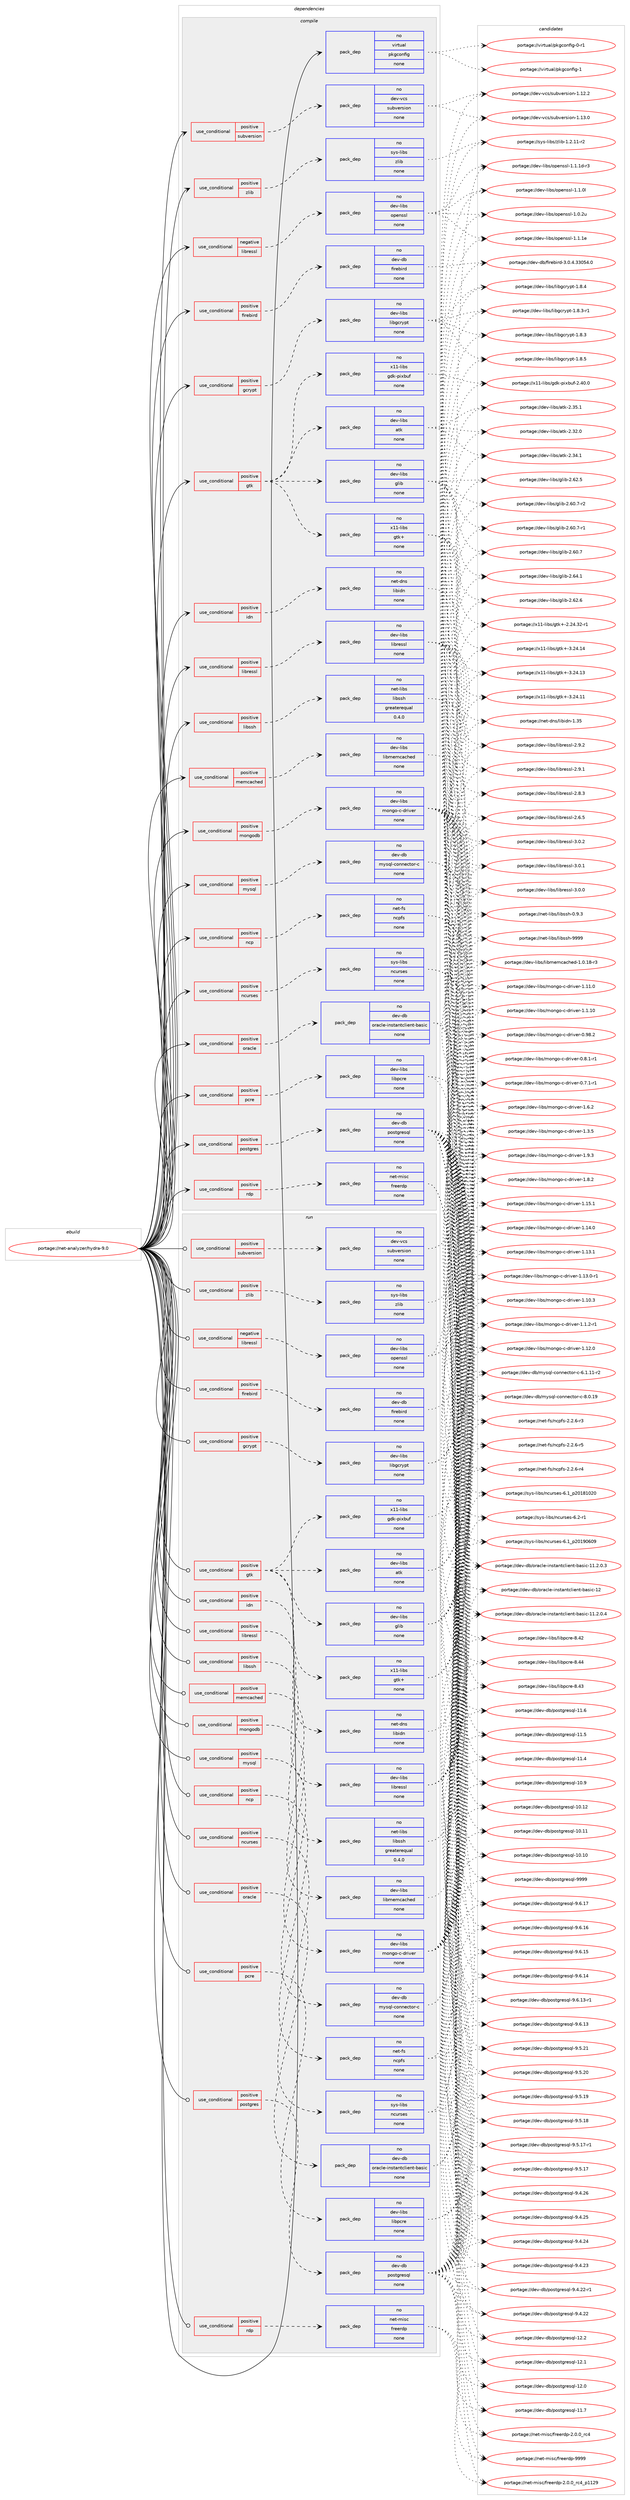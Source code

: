 digraph prolog {

# *************
# Graph options
# *************

newrank=true;
concentrate=true;
compound=true;
graph [rankdir=LR,fontname=Helvetica,fontsize=10,ranksep=1.5];#, ranksep=2.5, nodesep=0.2];
edge  [arrowhead=vee];
node  [fontname=Helvetica,fontsize=10];

# **********
# The ebuild
# **********

subgraph cluster_leftcol {
color=gray;
rank=same;
label=<<i>ebuild</i>>;
id [label="portage://net-analyzer/hydra-9.0", color=red, width=4, href="../net-analyzer/hydra-9.0.svg"];
}

# ****************
# The dependencies
# ****************

subgraph cluster_midcol {
color=gray;
label=<<i>dependencies</i>>;
subgraph cluster_compile {
fillcolor="#eeeeee";
style=filled;
label=<<i>compile</i>>;
subgraph cond4604 {
dependency26434 [label=<<TABLE BORDER="0" CELLBORDER="1" CELLSPACING="0" CELLPADDING="4"><TR><TD ROWSPAN="3" CELLPADDING="10">use_conditional</TD></TR><TR><TD>negative</TD></TR><TR><TD>libressl</TD></TR></TABLE>>, shape=none, color=red];
subgraph pack21436 {
dependency26435 [label=<<TABLE BORDER="0" CELLBORDER="1" CELLSPACING="0" CELLPADDING="4" WIDTH="220"><TR><TD ROWSPAN="6" CELLPADDING="30">pack_dep</TD></TR><TR><TD WIDTH="110">no</TD></TR><TR><TD>dev-libs</TD></TR><TR><TD>openssl</TD></TR><TR><TD>none</TD></TR><TR><TD></TD></TR></TABLE>>, shape=none, color=blue];
}
dependency26434:e -> dependency26435:w [weight=20,style="dashed",arrowhead="vee"];
}
id:e -> dependency26434:w [weight=20,style="solid",arrowhead="vee"];
subgraph cond4605 {
dependency26436 [label=<<TABLE BORDER="0" CELLBORDER="1" CELLSPACING="0" CELLPADDING="4"><TR><TD ROWSPAN="3" CELLPADDING="10">use_conditional</TD></TR><TR><TD>positive</TD></TR><TR><TD>firebird</TD></TR></TABLE>>, shape=none, color=red];
subgraph pack21437 {
dependency26437 [label=<<TABLE BORDER="0" CELLBORDER="1" CELLSPACING="0" CELLPADDING="4" WIDTH="220"><TR><TD ROWSPAN="6" CELLPADDING="30">pack_dep</TD></TR><TR><TD WIDTH="110">no</TD></TR><TR><TD>dev-db</TD></TR><TR><TD>firebird</TD></TR><TR><TD>none</TD></TR><TR><TD></TD></TR></TABLE>>, shape=none, color=blue];
}
dependency26436:e -> dependency26437:w [weight=20,style="dashed",arrowhead="vee"];
}
id:e -> dependency26436:w [weight=20,style="solid",arrowhead="vee"];
subgraph cond4606 {
dependency26438 [label=<<TABLE BORDER="0" CELLBORDER="1" CELLSPACING="0" CELLPADDING="4"><TR><TD ROWSPAN="3" CELLPADDING="10">use_conditional</TD></TR><TR><TD>positive</TD></TR><TR><TD>gcrypt</TD></TR></TABLE>>, shape=none, color=red];
subgraph pack21438 {
dependency26439 [label=<<TABLE BORDER="0" CELLBORDER="1" CELLSPACING="0" CELLPADDING="4" WIDTH="220"><TR><TD ROWSPAN="6" CELLPADDING="30">pack_dep</TD></TR><TR><TD WIDTH="110">no</TD></TR><TR><TD>dev-libs</TD></TR><TR><TD>libgcrypt</TD></TR><TR><TD>none</TD></TR><TR><TD></TD></TR></TABLE>>, shape=none, color=blue];
}
dependency26438:e -> dependency26439:w [weight=20,style="dashed",arrowhead="vee"];
}
id:e -> dependency26438:w [weight=20,style="solid",arrowhead="vee"];
subgraph cond4607 {
dependency26440 [label=<<TABLE BORDER="0" CELLBORDER="1" CELLSPACING="0" CELLPADDING="4"><TR><TD ROWSPAN="3" CELLPADDING="10">use_conditional</TD></TR><TR><TD>positive</TD></TR><TR><TD>gtk</TD></TR></TABLE>>, shape=none, color=red];
subgraph pack21439 {
dependency26441 [label=<<TABLE BORDER="0" CELLBORDER="1" CELLSPACING="0" CELLPADDING="4" WIDTH="220"><TR><TD ROWSPAN="6" CELLPADDING="30">pack_dep</TD></TR><TR><TD WIDTH="110">no</TD></TR><TR><TD>dev-libs</TD></TR><TR><TD>atk</TD></TR><TR><TD>none</TD></TR><TR><TD></TD></TR></TABLE>>, shape=none, color=blue];
}
dependency26440:e -> dependency26441:w [weight=20,style="dashed",arrowhead="vee"];
subgraph pack21440 {
dependency26442 [label=<<TABLE BORDER="0" CELLBORDER="1" CELLSPACING="0" CELLPADDING="4" WIDTH="220"><TR><TD ROWSPAN="6" CELLPADDING="30">pack_dep</TD></TR><TR><TD WIDTH="110">no</TD></TR><TR><TD>dev-libs</TD></TR><TR><TD>glib</TD></TR><TR><TD>none</TD></TR><TR><TD></TD></TR></TABLE>>, shape=none, color=blue];
}
dependency26440:e -> dependency26442:w [weight=20,style="dashed",arrowhead="vee"];
subgraph pack21441 {
dependency26443 [label=<<TABLE BORDER="0" CELLBORDER="1" CELLSPACING="0" CELLPADDING="4" WIDTH="220"><TR><TD ROWSPAN="6" CELLPADDING="30">pack_dep</TD></TR><TR><TD WIDTH="110">no</TD></TR><TR><TD>x11-libs</TD></TR><TR><TD>gdk-pixbuf</TD></TR><TR><TD>none</TD></TR><TR><TD></TD></TR></TABLE>>, shape=none, color=blue];
}
dependency26440:e -> dependency26443:w [weight=20,style="dashed",arrowhead="vee"];
subgraph pack21442 {
dependency26444 [label=<<TABLE BORDER="0" CELLBORDER="1" CELLSPACING="0" CELLPADDING="4" WIDTH="220"><TR><TD ROWSPAN="6" CELLPADDING="30">pack_dep</TD></TR><TR><TD WIDTH="110">no</TD></TR><TR><TD>x11-libs</TD></TR><TR><TD>gtk+</TD></TR><TR><TD>none</TD></TR><TR><TD></TD></TR></TABLE>>, shape=none, color=blue];
}
dependency26440:e -> dependency26444:w [weight=20,style="dashed",arrowhead="vee"];
}
id:e -> dependency26440:w [weight=20,style="solid",arrowhead="vee"];
subgraph cond4608 {
dependency26445 [label=<<TABLE BORDER="0" CELLBORDER="1" CELLSPACING="0" CELLPADDING="4"><TR><TD ROWSPAN="3" CELLPADDING="10">use_conditional</TD></TR><TR><TD>positive</TD></TR><TR><TD>idn</TD></TR></TABLE>>, shape=none, color=red];
subgraph pack21443 {
dependency26446 [label=<<TABLE BORDER="0" CELLBORDER="1" CELLSPACING="0" CELLPADDING="4" WIDTH="220"><TR><TD ROWSPAN="6" CELLPADDING="30">pack_dep</TD></TR><TR><TD WIDTH="110">no</TD></TR><TR><TD>net-dns</TD></TR><TR><TD>libidn</TD></TR><TR><TD>none</TD></TR><TR><TD></TD></TR></TABLE>>, shape=none, color=blue];
}
dependency26445:e -> dependency26446:w [weight=20,style="dashed",arrowhead="vee"];
}
id:e -> dependency26445:w [weight=20,style="solid",arrowhead="vee"];
subgraph cond4609 {
dependency26447 [label=<<TABLE BORDER="0" CELLBORDER="1" CELLSPACING="0" CELLPADDING="4"><TR><TD ROWSPAN="3" CELLPADDING="10">use_conditional</TD></TR><TR><TD>positive</TD></TR><TR><TD>libressl</TD></TR></TABLE>>, shape=none, color=red];
subgraph pack21444 {
dependency26448 [label=<<TABLE BORDER="0" CELLBORDER="1" CELLSPACING="0" CELLPADDING="4" WIDTH="220"><TR><TD ROWSPAN="6" CELLPADDING="30">pack_dep</TD></TR><TR><TD WIDTH="110">no</TD></TR><TR><TD>dev-libs</TD></TR><TR><TD>libressl</TD></TR><TR><TD>none</TD></TR><TR><TD></TD></TR></TABLE>>, shape=none, color=blue];
}
dependency26447:e -> dependency26448:w [weight=20,style="dashed",arrowhead="vee"];
}
id:e -> dependency26447:w [weight=20,style="solid",arrowhead="vee"];
subgraph cond4610 {
dependency26449 [label=<<TABLE BORDER="0" CELLBORDER="1" CELLSPACING="0" CELLPADDING="4"><TR><TD ROWSPAN="3" CELLPADDING="10">use_conditional</TD></TR><TR><TD>positive</TD></TR><TR><TD>libssh</TD></TR></TABLE>>, shape=none, color=red];
subgraph pack21445 {
dependency26450 [label=<<TABLE BORDER="0" CELLBORDER="1" CELLSPACING="0" CELLPADDING="4" WIDTH="220"><TR><TD ROWSPAN="6" CELLPADDING="30">pack_dep</TD></TR><TR><TD WIDTH="110">no</TD></TR><TR><TD>net-libs</TD></TR><TR><TD>libssh</TD></TR><TR><TD>greaterequal</TD></TR><TR><TD>0.4.0</TD></TR></TABLE>>, shape=none, color=blue];
}
dependency26449:e -> dependency26450:w [weight=20,style="dashed",arrowhead="vee"];
}
id:e -> dependency26449:w [weight=20,style="solid",arrowhead="vee"];
subgraph cond4611 {
dependency26451 [label=<<TABLE BORDER="0" CELLBORDER="1" CELLSPACING="0" CELLPADDING="4"><TR><TD ROWSPAN="3" CELLPADDING="10">use_conditional</TD></TR><TR><TD>positive</TD></TR><TR><TD>memcached</TD></TR></TABLE>>, shape=none, color=red];
subgraph pack21446 {
dependency26452 [label=<<TABLE BORDER="0" CELLBORDER="1" CELLSPACING="0" CELLPADDING="4" WIDTH="220"><TR><TD ROWSPAN="6" CELLPADDING="30">pack_dep</TD></TR><TR><TD WIDTH="110">no</TD></TR><TR><TD>dev-libs</TD></TR><TR><TD>libmemcached</TD></TR><TR><TD>none</TD></TR><TR><TD></TD></TR></TABLE>>, shape=none, color=blue];
}
dependency26451:e -> dependency26452:w [weight=20,style="dashed",arrowhead="vee"];
}
id:e -> dependency26451:w [weight=20,style="solid",arrowhead="vee"];
subgraph cond4612 {
dependency26453 [label=<<TABLE BORDER="0" CELLBORDER="1" CELLSPACING="0" CELLPADDING="4"><TR><TD ROWSPAN="3" CELLPADDING="10">use_conditional</TD></TR><TR><TD>positive</TD></TR><TR><TD>mongodb</TD></TR></TABLE>>, shape=none, color=red];
subgraph pack21447 {
dependency26454 [label=<<TABLE BORDER="0" CELLBORDER="1" CELLSPACING="0" CELLPADDING="4" WIDTH="220"><TR><TD ROWSPAN="6" CELLPADDING="30">pack_dep</TD></TR><TR><TD WIDTH="110">no</TD></TR><TR><TD>dev-libs</TD></TR><TR><TD>mongo-c-driver</TD></TR><TR><TD>none</TD></TR><TR><TD></TD></TR></TABLE>>, shape=none, color=blue];
}
dependency26453:e -> dependency26454:w [weight=20,style="dashed",arrowhead="vee"];
}
id:e -> dependency26453:w [weight=20,style="solid",arrowhead="vee"];
subgraph cond4613 {
dependency26455 [label=<<TABLE BORDER="0" CELLBORDER="1" CELLSPACING="0" CELLPADDING="4"><TR><TD ROWSPAN="3" CELLPADDING="10">use_conditional</TD></TR><TR><TD>positive</TD></TR><TR><TD>mysql</TD></TR></TABLE>>, shape=none, color=red];
subgraph pack21448 {
dependency26456 [label=<<TABLE BORDER="0" CELLBORDER="1" CELLSPACING="0" CELLPADDING="4" WIDTH="220"><TR><TD ROWSPAN="6" CELLPADDING="30">pack_dep</TD></TR><TR><TD WIDTH="110">no</TD></TR><TR><TD>dev-db</TD></TR><TR><TD>mysql-connector-c</TD></TR><TR><TD>none</TD></TR><TR><TD></TD></TR></TABLE>>, shape=none, color=blue];
}
dependency26455:e -> dependency26456:w [weight=20,style="dashed",arrowhead="vee"];
}
id:e -> dependency26455:w [weight=20,style="solid",arrowhead="vee"];
subgraph cond4614 {
dependency26457 [label=<<TABLE BORDER="0" CELLBORDER="1" CELLSPACING="0" CELLPADDING="4"><TR><TD ROWSPAN="3" CELLPADDING="10">use_conditional</TD></TR><TR><TD>positive</TD></TR><TR><TD>ncp</TD></TR></TABLE>>, shape=none, color=red];
subgraph pack21449 {
dependency26458 [label=<<TABLE BORDER="0" CELLBORDER="1" CELLSPACING="0" CELLPADDING="4" WIDTH="220"><TR><TD ROWSPAN="6" CELLPADDING="30">pack_dep</TD></TR><TR><TD WIDTH="110">no</TD></TR><TR><TD>net-fs</TD></TR><TR><TD>ncpfs</TD></TR><TR><TD>none</TD></TR><TR><TD></TD></TR></TABLE>>, shape=none, color=blue];
}
dependency26457:e -> dependency26458:w [weight=20,style="dashed",arrowhead="vee"];
}
id:e -> dependency26457:w [weight=20,style="solid",arrowhead="vee"];
subgraph cond4615 {
dependency26459 [label=<<TABLE BORDER="0" CELLBORDER="1" CELLSPACING="0" CELLPADDING="4"><TR><TD ROWSPAN="3" CELLPADDING="10">use_conditional</TD></TR><TR><TD>positive</TD></TR><TR><TD>ncurses</TD></TR></TABLE>>, shape=none, color=red];
subgraph pack21450 {
dependency26460 [label=<<TABLE BORDER="0" CELLBORDER="1" CELLSPACING="0" CELLPADDING="4" WIDTH="220"><TR><TD ROWSPAN="6" CELLPADDING="30">pack_dep</TD></TR><TR><TD WIDTH="110">no</TD></TR><TR><TD>sys-libs</TD></TR><TR><TD>ncurses</TD></TR><TR><TD>none</TD></TR><TR><TD></TD></TR></TABLE>>, shape=none, color=blue];
}
dependency26459:e -> dependency26460:w [weight=20,style="dashed",arrowhead="vee"];
}
id:e -> dependency26459:w [weight=20,style="solid",arrowhead="vee"];
subgraph cond4616 {
dependency26461 [label=<<TABLE BORDER="0" CELLBORDER="1" CELLSPACING="0" CELLPADDING="4"><TR><TD ROWSPAN="3" CELLPADDING="10">use_conditional</TD></TR><TR><TD>positive</TD></TR><TR><TD>oracle</TD></TR></TABLE>>, shape=none, color=red];
subgraph pack21451 {
dependency26462 [label=<<TABLE BORDER="0" CELLBORDER="1" CELLSPACING="0" CELLPADDING="4" WIDTH="220"><TR><TD ROWSPAN="6" CELLPADDING="30">pack_dep</TD></TR><TR><TD WIDTH="110">no</TD></TR><TR><TD>dev-db</TD></TR><TR><TD>oracle-instantclient-basic</TD></TR><TR><TD>none</TD></TR><TR><TD></TD></TR></TABLE>>, shape=none, color=blue];
}
dependency26461:e -> dependency26462:w [weight=20,style="dashed",arrowhead="vee"];
}
id:e -> dependency26461:w [weight=20,style="solid",arrowhead="vee"];
subgraph cond4617 {
dependency26463 [label=<<TABLE BORDER="0" CELLBORDER="1" CELLSPACING="0" CELLPADDING="4"><TR><TD ROWSPAN="3" CELLPADDING="10">use_conditional</TD></TR><TR><TD>positive</TD></TR><TR><TD>pcre</TD></TR></TABLE>>, shape=none, color=red];
subgraph pack21452 {
dependency26464 [label=<<TABLE BORDER="0" CELLBORDER="1" CELLSPACING="0" CELLPADDING="4" WIDTH="220"><TR><TD ROWSPAN="6" CELLPADDING="30">pack_dep</TD></TR><TR><TD WIDTH="110">no</TD></TR><TR><TD>dev-libs</TD></TR><TR><TD>libpcre</TD></TR><TR><TD>none</TD></TR><TR><TD></TD></TR></TABLE>>, shape=none, color=blue];
}
dependency26463:e -> dependency26464:w [weight=20,style="dashed",arrowhead="vee"];
}
id:e -> dependency26463:w [weight=20,style="solid",arrowhead="vee"];
subgraph cond4618 {
dependency26465 [label=<<TABLE BORDER="0" CELLBORDER="1" CELLSPACING="0" CELLPADDING="4"><TR><TD ROWSPAN="3" CELLPADDING="10">use_conditional</TD></TR><TR><TD>positive</TD></TR><TR><TD>postgres</TD></TR></TABLE>>, shape=none, color=red];
subgraph pack21453 {
dependency26466 [label=<<TABLE BORDER="0" CELLBORDER="1" CELLSPACING="0" CELLPADDING="4" WIDTH="220"><TR><TD ROWSPAN="6" CELLPADDING="30">pack_dep</TD></TR><TR><TD WIDTH="110">no</TD></TR><TR><TD>dev-db</TD></TR><TR><TD>postgresql</TD></TR><TR><TD>none</TD></TR><TR><TD></TD></TR></TABLE>>, shape=none, color=blue];
}
dependency26465:e -> dependency26466:w [weight=20,style="dashed",arrowhead="vee"];
}
id:e -> dependency26465:w [weight=20,style="solid",arrowhead="vee"];
subgraph cond4619 {
dependency26467 [label=<<TABLE BORDER="0" CELLBORDER="1" CELLSPACING="0" CELLPADDING="4"><TR><TD ROWSPAN="3" CELLPADDING="10">use_conditional</TD></TR><TR><TD>positive</TD></TR><TR><TD>rdp</TD></TR></TABLE>>, shape=none, color=red];
subgraph pack21454 {
dependency26468 [label=<<TABLE BORDER="0" CELLBORDER="1" CELLSPACING="0" CELLPADDING="4" WIDTH="220"><TR><TD ROWSPAN="6" CELLPADDING="30">pack_dep</TD></TR><TR><TD WIDTH="110">no</TD></TR><TR><TD>net-misc</TD></TR><TR><TD>freerdp</TD></TR><TR><TD>none</TD></TR><TR><TD></TD></TR></TABLE>>, shape=none, color=blue];
}
dependency26467:e -> dependency26468:w [weight=20,style="dashed",arrowhead="vee"];
}
id:e -> dependency26467:w [weight=20,style="solid",arrowhead="vee"];
subgraph cond4620 {
dependency26469 [label=<<TABLE BORDER="0" CELLBORDER="1" CELLSPACING="0" CELLPADDING="4"><TR><TD ROWSPAN="3" CELLPADDING="10">use_conditional</TD></TR><TR><TD>positive</TD></TR><TR><TD>subversion</TD></TR></TABLE>>, shape=none, color=red];
subgraph pack21455 {
dependency26470 [label=<<TABLE BORDER="0" CELLBORDER="1" CELLSPACING="0" CELLPADDING="4" WIDTH="220"><TR><TD ROWSPAN="6" CELLPADDING="30">pack_dep</TD></TR><TR><TD WIDTH="110">no</TD></TR><TR><TD>dev-vcs</TD></TR><TR><TD>subversion</TD></TR><TR><TD>none</TD></TR><TR><TD></TD></TR></TABLE>>, shape=none, color=blue];
}
dependency26469:e -> dependency26470:w [weight=20,style="dashed",arrowhead="vee"];
}
id:e -> dependency26469:w [weight=20,style="solid",arrowhead="vee"];
subgraph cond4621 {
dependency26471 [label=<<TABLE BORDER="0" CELLBORDER="1" CELLSPACING="0" CELLPADDING="4"><TR><TD ROWSPAN="3" CELLPADDING="10">use_conditional</TD></TR><TR><TD>positive</TD></TR><TR><TD>zlib</TD></TR></TABLE>>, shape=none, color=red];
subgraph pack21456 {
dependency26472 [label=<<TABLE BORDER="0" CELLBORDER="1" CELLSPACING="0" CELLPADDING="4" WIDTH="220"><TR><TD ROWSPAN="6" CELLPADDING="30">pack_dep</TD></TR><TR><TD WIDTH="110">no</TD></TR><TR><TD>sys-libs</TD></TR><TR><TD>zlib</TD></TR><TR><TD>none</TD></TR><TR><TD></TD></TR></TABLE>>, shape=none, color=blue];
}
dependency26471:e -> dependency26472:w [weight=20,style="dashed",arrowhead="vee"];
}
id:e -> dependency26471:w [weight=20,style="solid",arrowhead="vee"];
subgraph pack21457 {
dependency26473 [label=<<TABLE BORDER="0" CELLBORDER="1" CELLSPACING="0" CELLPADDING="4" WIDTH="220"><TR><TD ROWSPAN="6" CELLPADDING="30">pack_dep</TD></TR><TR><TD WIDTH="110">no</TD></TR><TR><TD>virtual</TD></TR><TR><TD>pkgconfig</TD></TR><TR><TD>none</TD></TR><TR><TD></TD></TR></TABLE>>, shape=none, color=blue];
}
id:e -> dependency26473:w [weight=20,style="solid",arrowhead="vee"];
}
subgraph cluster_compileandrun {
fillcolor="#eeeeee";
style=filled;
label=<<i>compile and run</i>>;
}
subgraph cluster_run {
fillcolor="#eeeeee";
style=filled;
label=<<i>run</i>>;
subgraph cond4622 {
dependency26474 [label=<<TABLE BORDER="0" CELLBORDER="1" CELLSPACING="0" CELLPADDING="4"><TR><TD ROWSPAN="3" CELLPADDING="10">use_conditional</TD></TR><TR><TD>negative</TD></TR><TR><TD>libressl</TD></TR></TABLE>>, shape=none, color=red];
subgraph pack21458 {
dependency26475 [label=<<TABLE BORDER="0" CELLBORDER="1" CELLSPACING="0" CELLPADDING="4" WIDTH="220"><TR><TD ROWSPAN="6" CELLPADDING="30">pack_dep</TD></TR><TR><TD WIDTH="110">no</TD></TR><TR><TD>dev-libs</TD></TR><TR><TD>openssl</TD></TR><TR><TD>none</TD></TR><TR><TD></TD></TR></TABLE>>, shape=none, color=blue];
}
dependency26474:e -> dependency26475:w [weight=20,style="dashed",arrowhead="vee"];
}
id:e -> dependency26474:w [weight=20,style="solid",arrowhead="odot"];
subgraph cond4623 {
dependency26476 [label=<<TABLE BORDER="0" CELLBORDER="1" CELLSPACING="0" CELLPADDING="4"><TR><TD ROWSPAN="3" CELLPADDING="10">use_conditional</TD></TR><TR><TD>positive</TD></TR><TR><TD>firebird</TD></TR></TABLE>>, shape=none, color=red];
subgraph pack21459 {
dependency26477 [label=<<TABLE BORDER="0" CELLBORDER="1" CELLSPACING="0" CELLPADDING="4" WIDTH="220"><TR><TD ROWSPAN="6" CELLPADDING="30">pack_dep</TD></TR><TR><TD WIDTH="110">no</TD></TR><TR><TD>dev-db</TD></TR><TR><TD>firebird</TD></TR><TR><TD>none</TD></TR><TR><TD></TD></TR></TABLE>>, shape=none, color=blue];
}
dependency26476:e -> dependency26477:w [weight=20,style="dashed",arrowhead="vee"];
}
id:e -> dependency26476:w [weight=20,style="solid",arrowhead="odot"];
subgraph cond4624 {
dependency26478 [label=<<TABLE BORDER="0" CELLBORDER="1" CELLSPACING="0" CELLPADDING="4"><TR><TD ROWSPAN="3" CELLPADDING="10">use_conditional</TD></TR><TR><TD>positive</TD></TR><TR><TD>gcrypt</TD></TR></TABLE>>, shape=none, color=red];
subgraph pack21460 {
dependency26479 [label=<<TABLE BORDER="0" CELLBORDER="1" CELLSPACING="0" CELLPADDING="4" WIDTH="220"><TR><TD ROWSPAN="6" CELLPADDING="30">pack_dep</TD></TR><TR><TD WIDTH="110">no</TD></TR><TR><TD>dev-libs</TD></TR><TR><TD>libgcrypt</TD></TR><TR><TD>none</TD></TR><TR><TD></TD></TR></TABLE>>, shape=none, color=blue];
}
dependency26478:e -> dependency26479:w [weight=20,style="dashed",arrowhead="vee"];
}
id:e -> dependency26478:w [weight=20,style="solid",arrowhead="odot"];
subgraph cond4625 {
dependency26480 [label=<<TABLE BORDER="0" CELLBORDER="1" CELLSPACING="0" CELLPADDING="4"><TR><TD ROWSPAN="3" CELLPADDING="10">use_conditional</TD></TR><TR><TD>positive</TD></TR><TR><TD>gtk</TD></TR></TABLE>>, shape=none, color=red];
subgraph pack21461 {
dependency26481 [label=<<TABLE BORDER="0" CELLBORDER="1" CELLSPACING="0" CELLPADDING="4" WIDTH="220"><TR><TD ROWSPAN="6" CELLPADDING="30">pack_dep</TD></TR><TR><TD WIDTH="110">no</TD></TR><TR><TD>dev-libs</TD></TR><TR><TD>atk</TD></TR><TR><TD>none</TD></TR><TR><TD></TD></TR></TABLE>>, shape=none, color=blue];
}
dependency26480:e -> dependency26481:w [weight=20,style="dashed",arrowhead="vee"];
subgraph pack21462 {
dependency26482 [label=<<TABLE BORDER="0" CELLBORDER="1" CELLSPACING="0" CELLPADDING="4" WIDTH="220"><TR><TD ROWSPAN="6" CELLPADDING="30">pack_dep</TD></TR><TR><TD WIDTH="110">no</TD></TR><TR><TD>dev-libs</TD></TR><TR><TD>glib</TD></TR><TR><TD>none</TD></TR><TR><TD></TD></TR></TABLE>>, shape=none, color=blue];
}
dependency26480:e -> dependency26482:w [weight=20,style="dashed",arrowhead="vee"];
subgraph pack21463 {
dependency26483 [label=<<TABLE BORDER="0" CELLBORDER="1" CELLSPACING="0" CELLPADDING="4" WIDTH="220"><TR><TD ROWSPAN="6" CELLPADDING="30">pack_dep</TD></TR><TR><TD WIDTH="110">no</TD></TR><TR><TD>x11-libs</TD></TR><TR><TD>gdk-pixbuf</TD></TR><TR><TD>none</TD></TR><TR><TD></TD></TR></TABLE>>, shape=none, color=blue];
}
dependency26480:e -> dependency26483:w [weight=20,style="dashed",arrowhead="vee"];
subgraph pack21464 {
dependency26484 [label=<<TABLE BORDER="0" CELLBORDER="1" CELLSPACING="0" CELLPADDING="4" WIDTH="220"><TR><TD ROWSPAN="6" CELLPADDING="30">pack_dep</TD></TR><TR><TD WIDTH="110">no</TD></TR><TR><TD>x11-libs</TD></TR><TR><TD>gtk+</TD></TR><TR><TD>none</TD></TR><TR><TD></TD></TR></TABLE>>, shape=none, color=blue];
}
dependency26480:e -> dependency26484:w [weight=20,style="dashed",arrowhead="vee"];
}
id:e -> dependency26480:w [weight=20,style="solid",arrowhead="odot"];
subgraph cond4626 {
dependency26485 [label=<<TABLE BORDER="0" CELLBORDER="1" CELLSPACING="0" CELLPADDING="4"><TR><TD ROWSPAN="3" CELLPADDING="10">use_conditional</TD></TR><TR><TD>positive</TD></TR><TR><TD>idn</TD></TR></TABLE>>, shape=none, color=red];
subgraph pack21465 {
dependency26486 [label=<<TABLE BORDER="0" CELLBORDER="1" CELLSPACING="0" CELLPADDING="4" WIDTH="220"><TR><TD ROWSPAN="6" CELLPADDING="30">pack_dep</TD></TR><TR><TD WIDTH="110">no</TD></TR><TR><TD>net-dns</TD></TR><TR><TD>libidn</TD></TR><TR><TD>none</TD></TR><TR><TD></TD></TR></TABLE>>, shape=none, color=blue];
}
dependency26485:e -> dependency26486:w [weight=20,style="dashed",arrowhead="vee"];
}
id:e -> dependency26485:w [weight=20,style="solid",arrowhead="odot"];
subgraph cond4627 {
dependency26487 [label=<<TABLE BORDER="0" CELLBORDER="1" CELLSPACING="0" CELLPADDING="4"><TR><TD ROWSPAN="3" CELLPADDING="10">use_conditional</TD></TR><TR><TD>positive</TD></TR><TR><TD>libressl</TD></TR></TABLE>>, shape=none, color=red];
subgraph pack21466 {
dependency26488 [label=<<TABLE BORDER="0" CELLBORDER="1" CELLSPACING="0" CELLPADDING="4" WIDTH="220"><TR><TD ROWSPAN="6" CELLPADDING="30">pack_dep</TD></TR><TR><TD WIDTH="110">no</TD></TR><TR><TD>dev-libs</TD></TR><TR><TD>libressl</TD></TR><TR><TD>none</TD></TR><TR><TD></TD></TR></TABLE>>, shape=none, color=blue];
}
dependency26487:e -> dependency26488:w [weight=20,style="dashed",arrowhead="vee"];
}
id:e -> dependency26487:w [weight=20,style="solid",arrowhead="odot"];
subgraph cond4628 {
dependency26489 [label=<<TABLE BORDER="0" CELLBORDER="1" CELLSPACING="0" CELLPADDING="4"><TR><TD ROWSPAN="3" CELLPADDING="10">use_conditional</TD></TR><TR><TD>positive</TD></TR><TR><TD>libssh</TD></TR></TABLE>>, shape=none, color=red];
subgraph pack21467 {
dependency26490 [label=<<TABLE BORDER="0" CELLBORDER="1" CELLSPACING="0" CELLPADDING="4" WIDTH="220"><TR><TD ROWSPAN="6" CELLPADDING="30">pack_dep</TD></TR><TR><TD WIDTH="110">no</TD></TR><TR><TD>net-libs</TD></TR><TR><TD>libssh</TD></TR><TR><TD>greaterequal</TD></TR><TR><TD>0.4.0</TD></TR></TABLE>>, shape=none, color=blue];
}
dependency26489:e -> dependency26490:w [weight=20,style="dashed",arrowhead="vee"];
}
id:e -> dependency26489:w [weight=20,style="solid",arrowhead="odot"];
subgraph cond4629 {
dependency26491 [label=<<TABLE BORDER="0" CELLBORDER="1" CELLSPACING="0" CELLPADDING="4"><TR><TD ROWSPAN="3" CELLPADDING="10">use_conditional</TD></TR><TR><TD>positive</TD></TR><TR><TD>memcached</TD></TR></TABLE>>, shape=none, color=red];
subgraph pack21468 {
dependency26492 [label=<<TABLE BORDER="0" CELLBORDER="1" CELLSPACING="0" CELLPADDING="4" WIDTH="220"><TR><TD ROWSPAN="6" CELLPADDING="30">pack_dep</TD></TR><TR><TD WIDTH="110">no</TD></TR><TR><TD>dev-libs</TD></TR><TR><TD>libmemcached</TD></TR><TR><TD>none</TD></TR><TR><TD></TD></TR></TABLE>>, shape=none, color=blue];
}
dependency26491:e -> dependency26492:w [weight=20,style="dashed",arrowhead="vee"];
}
id:e -> dependency26491:w [weight=20,style="solid",arrowhead="odot"];
subgraph cond4630 {
dependency26493 [label=<<TABLE BORDER="0" CELLBORDER="1" CELLSPACING="0" CELLPADDING="4"><TR><TD ROWSPAN="3" CELLPADDING="10">use_conditional</TD></TR><TR><TD>positive</TD></TR><TR><TD>mongodb</TD></TR></TABLE>>, shape=none, color=red];
subgraph pack21469 {
dependency26494 [label=<<TABLE BORDER="0" CELLBORDER="1" CELLSPACING="0" CELLPADDING="4" WIDTH="220"><TR><TD ROWSPAN="6" CELLPADDING="30">pack_dep</TD></TR><TR><TD WIDTH="110">no</TD></TR><TR><TD>dev-libs</TD></TR><TR><TD>mongo-c-driver</TD></TR><TR><TD>none</TD></TR><TR><TD></TD></TR></TABLE>>, shape=none, color=blue];
}
dependency26493:e -> dependency26494:w [weight=20,style="dashed",arrowhead="vee"];
}
id:e -> dependency26493:w [weight=20,style="solid",arrowhead="odot"];
subgraph cond4631 {
dependency26495 [label=<<TABLE BORDER="0" CELLBORDER="1" CELLSPACING="0" CELLPADDING="4"><TR><TD ROWSPAN="3" CELLPADDING="10">use_conditional</TD></TR><TR><TD>positive</TD></TR><TR><TD>mysql</TD></TR></TABLE>>, shape=none, color=red];
subgraph pack21470 {
dependency26496 [label=<<TABLE BORDER="0" CELLBORDER="1" CELLSPACING="0" CELLPADDING="4" WIDTH="220"><TR><TD ROWSPAN="6" CELLPADDING="30">pack_dep</TD></TR><TR><TD WIDTH="110">no</TD></TR><TR><TD>dev-db</TD></TR><TR><TD>mysql-connector-c</TD></TR><TR><TD>none</TD></TR><TR><TD></TD></TR></TABLE>>, shape=none, color=blue];
}
dependency26495:e -> dependency26496:w [weight=20,style="dashed",arrowhead="vee"];
}
id:e -> dependency26495:w [weight=20,style="solid",arrowhead="odot"];
subgraph cond4632 {
dependency26497 [label=<<TABLE BORDER="0" CELLBORDER="1" CELLSPACING="0" CELLPADDING="4"><TR><TD ROWSPAN="3" CELLPADDING="10">use_conditional</TD></TR><TR><TD>positive</TD></TR><TR><TD>ncp</TD></TR></TABLE>>, shape=none, color=red];
subgraph pack21471 {
dependency26498 [label=<<TABLE BORDER="0" CELLBORDER="1" CELLSPACING="0" CELLPADDING="4" WIDTH="220"><TR><TD ROWSPAN="6" CELLPADDING="30">pack_dep</TD></TR><TR><TD WIDTH="110">no</TD></TR><TR><TD>net-fs</TD></TR><TR><TD>ncpfs</TD></TR><TR><TD>none</TD></TR><TR><TD></TD></TR></TABLE>>, shape=none, color=blue];
}
dependency26497:e -> dependency26498:w [weight=20,style="dashed",arrowhead="vee"];
}
id:e -> dependency26497:w [weight=20,style="solid",arrowhead="odot"];
subgraph cond4633 {
dependency26499 [label=<<TABLE BORDER="0" CELLBORDER="1" CELLSPACING="0" CELLPADDING="4"><TR><TD ROWSPAN="3" CELLPADDING="10">use_conditional</TD></TR><TR><TD>positive</TD></TR><TR><TD>ncurses</TD></TR></TABLE>>, shape=none, color=red];
subgraph pack21472 {
dependency26500 [label=<<TABLE BORDER="0" CELLBORDER="1" CELLSPACING="0" CELLPADDING="4" WIDTH="220"><TR><TD ROWSPAN="6" CELLPADDING="30">pack_dep</TD></TR><TR><TD WIDTH="110">no</TD></TR><TR><TD>sys-libs</TD></TR><TR><TD>ncurses</TD></TR><TR><TD>none</TD></TR><TR><TD></TD></TR></TABLE>>, shape=none, color=blue];
}
dependency26499:e -> dependency26500:w [weight=20,style="dashed",arrowhead="vee"];
}
id:e -> dependency26499:w [weight=20,style="solid",arrowhead="odot"];
subgraph cond4634 {
dependency26501 [label=<<TABLE BORDER="0" CELLBORDER="1" CELLSPACING="0" CELLPADDING="4"><TR><TD ROWSPAN="3" CELLPADDING="10">use_conditional</TD></TR><TR><TD>positive</TD></TR><TR><TD>oracle</TD></TR></TABLE>>, shape=none, color=red];
subgraph pack21473 {
dependency26502 [label=<<TABLE BORDER="0" CELLBORDER="1" CELLSPACING="0" CELLPADDING="4" WIDTH="220"><TR><TD ROWSPAN="6" CELLPADDING="30">pack_dep</TD></TR><TR><TD WIDTH="110">no</TD></TR><TR><TD>dev-db</TD></TR><TR><TD>oracle-instantclient-basic</TD></TR><TR><TD>none</TD></TR><TR><TD></TD></TR></TABLE>>, shape=none, color=blue];
}
dependency26501:e -> dependency26502:w [weight=20,style="dashed",arrowhead="vee"];
}
id:e -> dependency26501:w [weight=20,style="solid",arrowhead="odot"];
subgraph cond4635 {
dependency26503 [label=<<TABLE BORDER="0" CELLBORDER="1" CELLSPACING="0" CELLPADDING="4"><TR><TD ROWSPAN="3" CELLPADDING="10">use_conditional</TD></TR><TR><TD>positive</TD></TR><TR><TD>pcre</TD></TR></TABLE>>, shape=none, color=red];
subgraph pack21474 {
dependency26504 [label=<<TABLE BORDER="0" CELLBORDER="1" CELLSPACING="0" CELLPADDING="4" WIDTH="220"><TR><TD ROWSPAN="6" CELLPADDING="30">pack_dep</TD></TR><TR><TD WIDTH="110">no</TD></TR><TR><TD>dev-libs</TD></TR><TR><TD>libpcre</TD></TR><TR><TD>none</TD></TR><TR><TD></TD></TR></TABLE>>, shape=none, color=blue];
}
dependency26503:e -> dependency26504:w [weight=20,style="dashed",arrowhead="vee"];
}
id:e -> dependency26503:w [weight=20,style="solid",arrowhead="odot"];
subgraph cond4636 {
dependency26505 [label=<<TABLE BORDER="0" CELLBORDER="1" CELLSPACING="0" CELLPADDING="4"><TR><TD ROWSPAN="3" CELLPADDING="10">use_conditional</TD></TR><TR><TD>positive</TD></TR><TR><TD>postgres</TD></TR></TABLE>>, shape=none, color=red];
subgraph pack21475 {
dependency26506 [label=<<TABLE BORDER="0" CELLBORDER="1" CELLSPACING="0" CELLPADDING="4" WIDTH="220"><TR><TD ROWSPAN="6" CELLPADDING="30">pack_dep</TD></TR><TR><TD WIDTH="110">no</TD></TR><TR><TD>dev-db</TD></TR><TR><TD>postgresql</TD></TR><TR><TD>none</TD></TR><TR><TD></TD></TR></TABLE>>, shape=none, color=blue];
}
dependency26505:e -> dependency26506:w [weight=20,style="dashed",arrowhead="vee"];
}
id:e -> dependency26505:w [weight=20,style="solid",arrowhead="odot"];
subgraph cond4637 {
dependency26507 [label=<<TABLE BORDER="0" CELLBORDER="1" CELLSPACING="0" CELLPADDING="4"><TR><TD ROWSPAN="3" CELLPADDING="10">use_conditional</TD></TR><TR><TD>positive</TD></TR><TR><TD>rdp</TD></TR></TABLE>>, shape=none, color=red];
subgraph pack21476 {
dependency26508 [label=<<TABLE BORDER="0" CELLBORDER="1" CELLSPACING="0" CELLPADDING="4" WIDTH="220"><TR><TD ROWSPAN="6" CELLPADDING="30">pack_dep</TD></TR><TR><TD WIDTH="110">no</TD></TR><TR><TD>net-misc</TD></TR><TR><TD>freerdp</TD></TR><TR><TD>none</TD></TR><TR><TD></TD></TR></TABLE>>, shape=none, color=blue];
}
dependency26507:e -> dependency26508:w [weight=20,style="dashed",arrowhead="vee"];
}
id:e -> dependency26507:w [weight=20,style="solid",arrowhead="odot"];
subgraph cond4638 {
dependency26509 [label=<<TABLE BORDER="0" CELLBORDER="1" CELLSPACING="0" CELLPADDING="4"><TR><TD ROWSPAN="3" CELLPADDING="10">use_conditional</TD></TR><TR><TD>positive</TD></TR><TR><TD>subversion</TD></TR></TABLE>>, shape=none, color=red];
subgraph pack21477 {
dependency26510 [label=<<TABLE BORDER="0" CELLBORDER="1" CELLSPACING="0" CELLPADDING="4" WIDTH="220"><TR><TD ROWSPAN="6" CELLPADDING="30">pack_dep</TD></TR><TR><TD WIDTH="110">no</TD></TR><TR><TD>dev-vcs</TD></TR><TR><TD>subversion</TD></TR><TR><TD>none</TD></TR><TR><TD></TD></TR></TABLE>>, shape=none, color=blue];
}
dependency26509:e -> dependency26510:w [weight=20,style="dashed",arrowhead="vee"];
}
id:e -> dependency26509:w [weight=20,style="solid",arrowhead="odot"];
subgraph cond4639 {
dependency26511 [label=<<TABLE BORDER="0" CELLBORDER="1" CELLSPACING="0" CELLPADDING="4"><TR><TD ROWSPAN="3" CELLPADDING="10">use_conditional</TD></TR><TR><TD>positive</TD></TR><TR><TD>zlib</TD></TR></TABLE>>, shape=none, color=red];
subgraph pack21478 {
dependency26512 [label=<<TABLE BORDER="0" CELLBORDER="1" CELLSPACING="0" CELLPADDING="4" WIDTH="220"><TR><TD ROWSPAN="6" CELLPADDING="30">pack_dep</TD></TR><TR><TD WIDTH="110">no</TD></TR><TR><TD>sys-libs</TD></TR><TR><TD>zlib</TD></TR><TR><TD>none</TD></TR><TR><TD></TD></TR></TABLE>>, shape=none, color=blue];
}
dependency26511:e -> dependency26512:w [weight=20,style="dashed",arrowhead="vee"];
}
id:e -> dependency26511:w [weight=20,style="solid",arrowhead="odot"];
}
}

# **************
# The candidates
# **************

subgraph cluster_choices {
rank=same;
color=gray;
label=<<i>candidates</i>>;

subgraph choice21436 {
color=black;
nodesep=1;
choice100101118451081059811547111112101110115115108454946494649101 [label="portage://dev-libs/openssl-1.1.1e", color=red, width=4,href="../dev-libs/openssl-1.1.1e.svg"];
choice1001011184510810598115471111121011101151151084549464946491004511451 [label="portage://dev-libs/openssl-1.1.1d-r3", color=red, width=4,href="../dev-libs/openssl-1.1.1d-r3.svg"];
choice100101118451081059811547111112101110115115108454946494648108 [label="portage://dev-libs/openssl-1.1.0l", color=red, width=4,href="../dev-libs/openssl-1.1.0l.svg"];
choice100101118451081059811547111112101110115115108454946484650117 [label="portage://dev-libs/openssl-1.0.2u", color=red, width=4,href="../dev-libs/openssl-1.0.2u.svg"];
dependency26435:e -> choice100101118451081059811547111112101110115115108454946494649101:w [style=dotted,weight="100"];
dependency26435:e -> choice1001011184510810598115471111121011101151151084549464946491004511451:w [style=dotted,weight="100"];
dependency26435:e -> choice100101118451081059811547111112101110115115108454946494648108:w [style=dotted,weight="100"];
dependency26435:e -> choice100101118451081059811547111112101110115115108454946484650117:w [style=dotted,weight="100"];
}
subgraph choice21437 {
color=black;
nodesep=1;
choice100101118451009847102105114101981051141004551464846524651514853524648 [label="portage://dev-db/firebird-3.0.4.33054.0", color=red, width=4,href="../dev-db/firebird-3.0.4.33054.0.svg"];
dependency26437:e -> choice100101118451009847102105114101981051141004551464846524651514853524648:w [style=dotted,weight="100"];
}
subgraph choice21438 {
color=black;
nodesep=1;
choice1001011184510810598115471081059810399114121112116454946564653 [label="portage://dev-libs/libgcrypt-1.8.5", color=red, width=4,href="../dev-libs/libgcrypt-1.8.5.svg"];
choice1001011184510810598115471081059810399114121112116454946564652 [label="portage://dev-libs/libgcrypt-1.8.4", color=red, width=4,href="../dev-libs/libgcrypt-1.8.4.svg"];
choice10010111845108105981154710810598103991141211121164549465646514511449 [label="portage://dev-libs/libgcrypt-1.8.3-r1", color=red, width=4,href="../dev-libs/libgcrypt-1.8.3-r1.svg"];
choice1001011184510810598115471081059810399114121112116454946564651 [label="portage://dev-libs/libgcrypt-1.8.3", color=red, width=4,href="../dev-libs/libgcrypt-1.8.3.svg"];
dependency26439:e -> choice1001011184510810598115471081059810399114121112116454946564653:w [style=dotted,weight="100"];
dependency26439:e -> choice1001011184510810598115471081059810399114121112116454946564652:w [style=dotted,weight="100"];
dependency26439:e -> choice10010111845108105981154710810598103991141211121164549465646514511449:w [style=dotted,weight="100"];
dependency26439:e -> choice1001011184510810598115471081059810399114121112116454946564651:w [style=dotted,weight="100"];
}
subgraph choice21439 {
color=black;
nodesep=1;
choice1001011184510810598115479711610745504651534649 [label="portage://dev-libs/atk-2.35.1", color=red, width=4,href="../dev-libs/atk-2.35.1.svg"];
choice1001011184510810598115479711610745504651524649 [label="portage://dev-libs/atk-2.34.1", color=red, width=4,href="../dev-libs/atk-2.34.1.svg"];
choice1001011184510810598115479711610745504651504648 [label="portage://dev-libs/atk-2.32.0", color=red, width=4,href="../dev-libs/atk-2.32.0.svg"];
dependency26441:e -> choice1001011184510810598115479711610745504651534649:w [style=dotted,weight="100"];
dependency26441:e -> choice1001011184510810598115479711610745504651524649:w [style=dotted,weight="100"];
dependency26441:e -> choice1001011184510810598115479711610745504651504648:w [style=dotted,weight="100"];
}
subgraph choice21440 {
color=black;
nodesep=1;
choice1001011184510810598115471031081059845504654524649 [label="portage://dev-libs/glib-2.64.1", color=red, width=4,href="../dev-libs/glib-2.64.1.svg"];
choice1001011184510810598115471031081059845504654504654 [label="portage://dev-libs/glib-2.62.6", color=red, width=4,href="../dev-libs/glib-2.62.6.svg"];
choice1001011184510810598115471031081059845504654504653 [label="portage://dev-libs/glib-2.62.5", color=red, width=4,href="../dev-libs/glib-2.62.5.svg"];
choice10010111845108105981154710310810598455046544846554511450 [label="portage://dev-libs/glib-2.60.7-r2", color=red, width=4,href="../dev-libs/glib-2.60.7-r2.svg"];
choice10010111845108105981154710310810598455046544846554511449 [label="portage://dev-libs/glib-2.60.7-r1", color=red, width=4,href="../dev-libs/glib-2.60.7-r1.svg"];
choice1001011184510810598115471031081059845504654484655 [label="portage://dev-libs/glib-2.60.7", color=red, width=4,href="../dev-libs/glib-2.60.7.svg"];
dependency26442:e -> choice1001011184510810598115471031081059845504654524649:w [style=dotted,weight="100"];
dependency26442:e -> choice1001011184510810598115471031081059845504654504654:w [style=dotted,weight="100"];
dependency26442:e -> choice1001011184510810598115471031081059845504654504653:w [style=dotted,weight="100"];
dependency26442:e -> choice10010111845108105981154710310810598455046544846554511450:w [style=dotted,weight="100"];
dependency26442:e -> choice10010111845108105981154710310810598455046544846554511449:w [style=dotted,weight="100"];
dependency26442:e -> choice1001011184510810598115471031081059845504654484655:w [style=dotted,weight="100"];
}
subgraph choice21441 {
color=black;
nodesep=1;
choice1204949451081059811547103100107451121051209811710245504652484648 [label="portage://x11-libs/gdk-pixbuf-2.40.0", color=red, width=4,href="../x11-libs/gdk-pixbuf-2.40.0.svg"];
dependency26443:e -> choice1204949451081059811547103100107451121051209811710245504652484648:w [style=dotted,weight="100"];
}
subgraph choice21442 {
color=black;
nodesep=1;
choice1204949451081059811547103116107434551465052464952 [label="portage://x11-libs/gtk+-3.24.14", color=red, width=4,href="../x11-libs/gtk+-3.24.14.svg"];
choice1204949451081059811547103116107434551465052464951 [label="portage://x11-libs/gtk+-3.24.13", color=red, width=4,href="../x11-libs/gtk+-3.24.13.svg"];
choice1204949451081059811547103116107434551465052464949 [label="portage://x11-libs/gtk+-3.24.11", color=red, width=4,href="../x11-libs/gtk+-3.24.11.svg"];
choice12049494510810598115471031161074345504650524651504511449 [label="portage://x11-libs/gtk+-2.24.32-r1", color=red, width=4,href="../x11-libs/gtk+-2.24.32-r1.svg"];
dependency26444:e -> choice1204949451081059811547103116107434551465052464952:w [style=dotted,weight="100"];
dependency26444:e -> choice1204949451081059811547103116107434551465052464951:w [style=dotted,weight="100"];
dependency26444:e -> choice1204949451081059811547103116107434551465052464949:w [style=dotted,weight="100"];
dependency26444:e -> choice12049494510810598115471031161074345504650524651504511449:w [style=dotted,weight="100"];
}
subgraph choice21443 {
color=black;
nodesep=1;
choice1101011164510011011547108105981051001104549465153 [label="portage://net-dns/libidn-1.35", color=red, width=4,href="../net-dns/libidn-1.35.svg"];
dependency26446:e -> choice1101011164510011011547108105981051001104549465153:w [style=dotted,weight="100"];
}
subgraph choice21444 {
color=black;
nodesep=1;
choice10010111845108105981154710810598114101115115108455146484650 [label="portage://dev-libs/libressl-3.0.2", color=red, width=4,href="../dev-libs/libressl-3.0.2.svg"];
choice10010111845108105981154710810598114101115115108455146484649 [label="portage://dev-libs/libressl-3.0.1", color=red, width=4,href="../dev-libs/libressl-3.0.1.svg"];
choice10010111845108105981154710810598114101115115108455146484648 [label="portage://dev-libs/libressl-3.0.0", color=red, width=4,href="../dev-libs/libressl-3.0.0.svg"];
choice10010111845108105981154710810598114101115115108455046574650 [label="portage://dev-libs/libressl-2.9.2", color=red, width=4,href="../dev-libs/libressl-2.9.2.svg"];
choice10010111845108105981154710810598114101115115108455046574649 [label="portage://dev-libs/libressl-2.9.1", color=red, width=4,href="../dev-libs/libressl-2.9.1.svg"];
choice10010111845108105981154710810598114101115115108455046564651 [label="portage://dev-libs/libressl-2.8.3", color=red, width=4,href="../dev-libs/libressl-2.8.3.svg"];
choice10010111845108105981154710810598114101115115108455046544653 [label="portage://dev-libs/libressl-2.6.5", color=red, width=4,href="../dev-libs/libressl-2.6.5.svg"];
dependency26448:e -> choice10010111845108105981154710810598114101115115108455146484650:w [style=dotted,weight="100"];
dependency26448:e -> choice10010111845108105981154710810598114101115115108455146484649:w [style=dotted,weight="100"];
dependency26448:e -> choice10010111845108105981154710810598114101115115108455146484648:w [style=dotted,weight="100"];
dependency26448:e -> choice10010111845108105981154710810598114101115115108455046574650:w [style=dotted,weight="100"];
dependency26448:e -> choice10010111845108105981154710810598114101115115108455046574649:w [style=dotted,weight="100"];
dependency26448:e -> choice10010111845108105981154710810598114101115115108455046564651:w [style=dotted,weight="100"];
dependency26448:e -> choice10010111845108105981154710810598114101115115108455046544653:w [style=dotted,weight="100"];
}
subgraph choice21445 {
color=black;
nodesep=1;
choice110101116451081059811547108105981151151044557575757 [label="portage://net-libs/libssh-9999", color=red, width=4,href="../net-libs/libssh-9999.svg"];
choice11010111645108105981154710810598115115104454846574651 [label="portage://net-libs/libssh-0.9.3", color=red, width=4,href="../net-libs/libssh-0.9.3.svg"];
dependency26450:e -> choice110101116451081059811547108105981151151044557575757:w [style=dotted,weight="100"];
dependency26450:e -> choice11010111645108105981154710810598115115104454846574651:w [style=dotted,weight="100"];
}
subgraph choice21446 {
color=black;
nodesep=1;
choice10010111845108105981154710810598109101109999799104101100454946484649564511451 [label="portage://dev-libs/libmemcached-1.0.18-r3", color=red, width=4,href="../dev-libs/libmemcached-1.0.18-r3.svg"];
dependency26452:e -> choice10010111845108105981154710810598109101109999799104101100454946484649564511451:w [style=dotted,weight="100"];
}
subgraph choice21447 {
color=black;
nodesep=1;
choice100101118451081059811547109111110103111459945100114105118101114454946574651 [label="portage://dev-libs/mongo-c-driver-1.9.3", color=red, width=4,href="../dev-libs/mongo-c-driver-1.9.3.svg"];
choice100101118451081059811547109111110103111459945100114105118101114454946564650 [label="portage://dev-libs/mongo-c-driver-1.8.2", color=red, width=4,href="../dev-libs/mongo-c-driver-1.8.2.svg"];
choice100101118451081059811547109111110103111459945100114105118101114454946544650 [label="portage://dev-libs/mongo-c-driver-1.6.2", color=red, width=4,href="../dev-libs/mongo-c-driver-1.6.2.svg"];
choice100101118451081059811547109111110103111459945100114105118101114454946514653 [label="portage://dev-libs/mongo-c-driver-1.3.5", color=red, width=4,href="../dev-libs/mongo-c-driver-1.3.5.svg"];
choice10010111845108105981154710911111010311145994510011410511810111445494649534649 [label="portage://dev-libs/mongo-c-driver-1.15.1", color=red, width=4,href="../dev-libs/mongo-c-driver-1.15.1.svg"];
choice10010111845108105981154710911111010311145994510011410511810111445494649524648 [label="portage://dev-libs/mongo-c-driver-1.14.0", color=red, width=4,href="../dev-libs/mongo-c-driver-1.14.0.svg"];
choice10010111845108105981154710911111010311145994510011410511810111445494649514649 [label="portage://dev-libs/mongo-c-driver-1.13.1", color=red, width=4,href="../dev-libs/mongo-c-driver-1.13.1.svg"];
choice100101118451081059811547109111110103111459945100114105118101114454946495146484511449 [label="portage://dev-libs/mongo-c-driver-1.13.0-r1", color=red, width=4,href="../dev-libs/mongo-c-driver-1.13.0-r1.svg"];
choice10010111845108105981154710911111010311145994510011410511810111445494649504648 [label="portage://dev-libs/mongo-c-driver-1.12.0", color=red, width=4,href="../dev-libs/mongo-c-driver-1.12.0.svg"];
choice10010111845108105981154710911111010311145994510011410511810111445494649494648 [label="portage://dev-libs/mongo-c-driver-1.11.0", color=red, width=4,href="../dev-libs/mongo-c-driver-1.11.0.svg"];
choice10010111845108105981154710911111010311145994510011410511810111445494649484651 [label="portage://dev-libs/mongo-c-driver-1.10.3", color=red, width=4,href="../dev-libs/mongo-c-driver-1.10.3.svg"];
choice1001011184510810598115471091111101031114599451001141051181011144549464946504511449 [label="portage://dev-libs/mongo-c-driver-1.1.2-r1", color=red, width=4,href="../dev-libs/mongo-c-driver-1.1.2-r1.svg"];
choice10010111845108105981154710911111010311145994510011410511810111445494649464948 [label="portage://dev-libs/mongo-c-driver-1.1.10", color=red, width=4,href="../dev-libs/mongo-c-driver-1.1.10.svg"];
choice10010111845108105981154710911111010311145994510011410511810111445484657564650 [label="portage://dev-libs/mongo-c-driver-0.98.2", color=red, width=4,href="../dev-libs/mongo-c-driver-0.98.2.svg"];
choice1001011184510810598115471091111101031114599451001141051181011144548465646494511449 [label="portage://dev-libs/mongo-c-driver-0.8.1-r1", color=red, width=4,href="../dev-libs/mongo-c-driver-0.8.1-r1.svg"];
choice1001011184510810598115471091111101031114599451001141051181011144548465546494511449 [label="portage://dev-libs/mongo-c-driver-0.7.1-r1", color=red, width=4,href="../dev-libs/mongo-c-driver-0.7.1-r1.svg"];
dependency26454:e -> choice100101118451081059811547109111110103111459945100114105118101114454946574651:w [style=dotted,weight="100"];
dependency26454:e -> choice100101118451081059811547109111110103111459945100114105118101114454946564650:w [style=dotted,weight="100"];
dependency26454:e -> choice100101118451081059811547109111110103111459945100114105118101114454946544650:w [style=dotted,weight="100"];
dependency26454:e -> choice100101118451081059811547109111110103111459945100114105118101114454946514653:w [style=dotted,weight="100"];
dependency26454:e -> choice10010111845108105981154710911111010311145994510011410511810111445494649534649:w [style=dotted,weight="100"];
dependency26454:e -> choice10010111845108105981154710911111010311145994510011410511810111445494649524648:w [style=dotted,weight="100"];
dependency26454:e -> choice10010111845108105981154710911111010311145994510011410511810111445494649514649:w [style=dotted,weight="100"];
dependency26454:e -> choice100101118451081059811547109111110103111459945100114105118101114454946495146484511449:w [style=dotted,weight="100"];
dependency26454:e -> choice10010111845108105981154710911111010311145994510011410511810111445494649504648:w [style=dotted,weight="100"];
dependency26454:e -> choice10010111845108105981154710911111010311145994510011410511810111445494649494648:w [style=dotted,weight="100"];
dependency26454:e -> choice10010111845108105981154710911111010311145994510011410511810111445494649484651:w [style=dotted,weight="100"];
dependency26454:e -> choice1001011184510810598115471091111101031114599451001141051181011144549464946504511449:w [style=dotted,weight="100"];
dependency26454:e -> choice10010111845108105981154710911111010311145994510011410511810111445494649464948:w [style=dotted,weight="100"];
dependency26454:e -> choice10010111845108105981154710911111010311145994510011410511810111445484657564650:w [style=dotted,weight="100"];
dependency26454:e -> choice1001011184510810598115471091111101031114599451001141051181011144548465646494511449:w [style=dotted,weight="100"];
dependency26454:e -> choice1001011184510810598115471091111101031114599451001141051181011144548465546494511449:w [style=dotted,weight="100"];
}
subgraph choice21448 {
color=black;
nodesep=1;
choice100101118451009847109121115113108459911111011010199116111114459945564648464957 [label="portage://dev-db/mysql-connector-c-8.0.19", color=red, width=4,href="../dev-db/mysql-connector-c-8.0.19.svg"];
choice1001011184510098471091211151131084599111110110101991161111144599455446494649494511450 [label="portage://dev-db/mysql-connector-c-6.1.11-r2", color=red, width=4,href="../dev-db/mysql-connector-c-6.1.11-r2.svg"];
dependency26456:e -> choice100101118451009847109121115113108459911111011010199116111114459945564648464957:w [style=dotted,weight="100"];
dependency26456:e -> choice1001011184510098471091211151131084599111110110101991161111144599455446494649494511450:w [style=dotted,weight="100"];
}
subgraph choice21449 {
color=black;
nodesep=1;
choice1101011164510211547110991121021154550465046544511453 [label="portage://net-fs/ncpfs-2.2.6-r5", color=red, width=4,href="../net-fs/ncpfs-2.2.6-r5.svg"];
choice1101011164510211547110991121021154550465046544511452 [label="portage://net-fs/ncpfs-2.2.6-r4", color=red, width=4,href="../net-fs/ncpfs-2.2.6-r4.svg"];
choice1101011164510211547110991121021154550465046544511451 [label="portage://net-fs/ncpfs-2.2.6-r3", color=red, width=4,href="../net-fs/ncpfs-2.2.6-r3.svg"];
dependency26458:e -> choice1101011164510211547110991121021154550465046544511453:w [style=dotted,weight="100"];
dependency26458:e -> choice1101011164510211547110991121021154550465046544511452:w [style=dotted,weight="100"];
dependency26458:e -> choice1101011164510211547110991121021154550465046544511451:w [style=dotted,weight="100"];
}
subgraph choice21450 {
color=black;
nodesep=1;
choice11512111545108105981154711099117114115101115455446504511449 [label="portage://sys-libs/ncurses-6.2-r1", color=red, width=4,href="../sys-libs/ncurses-6.2-r1.svg"];
choice1151211154510810598115471109911711411510111545544649951125048495748544857 [label="portage://sys-libs/ncurses-6.1_p20190609", color=red, width=4,href="../sys-libs/ncurses-6.1_p20190609.svg"];
choice1151211154510810598115471109911711411510111545544649951125048495649485048 [label="portage://sys-libs/ncurses-6.1_p20181020", color=red, width=4,href="../sys-libs/ncurses-6.1_p20181020.svg"];
dependency26460:e -> choice11512111545108105981154711099117114115101115455446504511449:w [style=dotted,weight="100"];
dependency26460:e -> choice1151211154510810598115471109911711411510111545544649951125048495748544857:w [style=dotted,weight="100"];
dependency26460:e -> choice1151211154510810598115471109911711411510111545544649951125048495649485048:w [style=dotted,weight="100"];
}
subgraph choice21451 {
color=black;
nodesep=1;
choice100101118451009847111114979910810145105110115116971101169910810510111011645989711510599454950 [label="portage://dev-db/oracle-instantclient-basic-12", color=red, width=4,href="../dev-db/oracle-instantclient-basic-12.svg"];
choice100101118451009847111114979910810145105110115116971101169910810510111011645989711510599454949465046484652 [label="portage://dev-db/oracle-instantclient-basic-11.2.0.4", color=red, width=4,href="../dev-db/oracle-instantclient-basic-11.2.0.4.svg"];
choice100101118451009847111114979910810145105110115116971101169910810510111011645989711510599454949465046484651 [label="portage://dev-db/oracle-instantclient-basic-11.2.0.3", color=red, width=4,href="../dev-db/oracle-instantclient-basic-11.2.0.3.svg"];
dependency26462:e -> choice100101118451009847111114979910810145105110115116971101169910810510111011645989711510599454950:w [style=dotted,weight="100"];
dependency26462:e -> choice100101118451009847111114979910810145105110115116971101169910810510111011645989711510599454949465046484652:w [style=dotted,weight="100"];
dependency26462:e -> choice100101118451009847111114979910810145105110115116971101169910810510111011645989711510599454949465046484651:w [style=dotted,weight="100"];
}
subgraph choice21452 {
color=black;
nodesep=1;
choice10010111845108105981154710810598112991141014556465252 [label="portage://dev-libs/libpcre-8.44", color=red, width=4,href="../dev-libs/libpcre-8.44.svg"];
choice10010111845108105981154710810598112991141014556465251 [label="portage://dev-libs/libpcre-8.43", color=red, width=4,href="../dev-libs/libpcre-8.43.svg"];
choice10010111845108105981154710810598112991141014556465250 [label="portage://dev-libs/libpcre-8.42", color=red, width=4,href="../dev-libs/libpcre-8.42.svg"];
dependency26464:e -> choice10010111845108105981154710810598112991141014556465252:w [style=dotted,weight="100"];
dependency26464:e -> choice10010111845108105981154710810598112991141014556465251:w [style=dotted,weight="100"];
dependency26464:e -> choice10010111845108105981154710810598112991141014556465250:w [style=dotted,weight="100"];
}
subgraph choice21453 {
color=black;
nodesep=1;
choice1001011184510098471121111151161031141011151131084557575757 [label="portage://dev-db/postgresql-9999", color=red, width=4,href="../dev-db/postgresql-9999.svg"];
choice10010111845100984711211111511610311410111511310845574654464955 [label="portage://dev-db/postgresql-9.6.17", color=red, width=4,href="../dev-db/postgresql-9.6.17.svg"];
choice10010111845100984711211111511610311410111511310845574654464954 [label="portage://dev-db/postgresql-9.6.16", color=red, width=4,href="../dev-db/postgresql-9.6.16.svg"];
choice10010111845100984711211111511610311410111511310845574654464953 [label="portage://dev-db/postgresql-9.6.15", color=red, width=4,href="../dev-db/postgresql-9.6.15.svg"];
choice10010111845100984711211111511610311410111511310845574654464952 [label="portage://dev-db/postgresql-9.6.14", color=red, width=4,href="../dev-db/postgresql-9.6.14.svg"];
choice100101118451009847112111115116103114101115113108455746544649514511449 [label="portage://dev-db/postgresql-9.6.13-r1", color=red, width=4,href="../dev-db/postgresql-9.6.13-r1.svg"];
choice10010111845100984711211111511610311410111511310845574654464951 [label="portage://dev-db/postgresql-9.6.13", color=red, width=4,href="../dev-db/postgresql-9.6.13.svg"];
choice10010111845100984711211111511610311410111511310845574653465049 [label="portage://dev-db/postgresql-9.5.21", color=red, width=4,href="../dev-db/postgresql-9.5.21.svg"];
choice10010111845100984711211111511610311410111511310845574653465048 [label="portage://dev-db/postgresql-9.5.20", color=red, width=4,href="../dev-db/postgresql-9.5.20.svg"];
choice10010111845100984711211111511610311410111511310845574653464957 [label="portage://dev-db/postgresql-9.5.19", color=red, width=4,href="../dev-db/postgresql-9.5.19.svg"];
choice10010111845100984711211111511610311410111511310845574653464956 [label="portage://dev-db/postgresql-9.5.18", color=red, width=4,href="../dev-db/postgresql-9.5.18.svg"];
choice100101118451009847112111115116103114101115113108455746534649554511449 [label="portage://dev-db/postgresql-9.5.17-r1", color=red, width=4,href="../dev-db/postgresql-9.5.17-r1.svg"];
choice10010111845100984711211111511610311410111511310845574653464955 [label="portage://dev-db/postgresql-9.5.17", color=red, width=4,href="../dev-db/postgresql-9.5.17.svg"];
choice10010111845100984711211111511610311410111511310845574652465054 [label="portage://dev-db/postgresql-9.4.26", color=red, width=4,href="../dev-db/postgresql-9.4.26.svg"];
choice10010111845100984711211111511610311410111511310845574652465053 [label="portage://dev-db/postgresql-9.4.25", color=red, width=4,href="../dev-db/postgresql-9.4.25.svg"];
choice10010111845100984711211111511610311410111511310845574652465052 [label="portage://dev-db/postgresql-9.4.24", color=red, width=4,href="../dev-db/postgresql-9.4.24.svg"];
choice10010111845100984711211111511610311410111511310845574652465051 [label="portage://dev-db/postgresql-9.4.23", color=red, width=4,href="../dev-db/postgresql-9.4.23.svg"];
choice100101118451009847112111115116103114101115113108455746524650504511449 [label="portage://dev-db/postgresql-9.4.22-r1", color=red, width=4,href="../dev-db/postgresql-9.4.22-r1.svg"];
choice10010111845100984711211111511610311410111511310845574652465050 [label="portage://dev-db/postgresql-9.4.22", color=red, width=4,href="../dev-db/postgresql-9.4.22.svg"];
choice1001011184510098471121111151161031141011151131084549504650 [label="portage://dev-db/postgresql-12.2", color=red, width=4,href="../dev-db/postgresql-12.2.svg"];
choice1001011184510098471121111151161031141011151131084549504649 [label="portage://dev-db/postgresql-12.1", color=red, width=4,href="../dev-db/postgresql-12.1.svg"];
choice1001011184510098471121111151161031141011151131084549504648 [label="portage://dev-db/postgresql-12.0", color=red, width=4,href="../dev-db/postgresql-12.0.svg"];
choice1001011184510098471121111151161031141011151131084549494655 [label="portage://dev-db/postgresql-11.7", color=red, width=4,href="../dev-db/postgresql-11.7.svg"];
choice1001011184510098471121111151161031141011151131084549494654 [label="portage://dev-db/postgresql-11.6", color=red, width=4,href="../dev-db/postgresql-11.6.svg"];
choice1001011184510098471121111151161031141011151131084549494653 [label="portage://dev-db/postgresql-11.5", color=red, width=4,href="../dev-db/postgresql-11.5.svg"];
choice1001011184510098471121111151161031141011151131084549494652 [label="portage://dev-db/postgresql-11.4", color=red, width=4,href="../dev-db/postgresql-11.4.svg"];
choice1001011184510098471121111151161031141011151131084549484657 [label="portage://dev-db/postgresql-10.9", color=red, width=4,href="../dev-db/postgresql-10.9.svg"];
choice100101118451009847112111115116103114101115113108454948464950 [label="portage://dev-db/postgresql-10.12", color=red, width=4,href="../dev-db/postgresql-10.12.svg"];
choice100101118451009847112111115116103114101115113108454948464949 [label="portage://dev-db/postgresql-10.11", color=red, width=4,href="../dev-db/postgresql-10.11.svg"];
choice100101118451009847112111115116103114101115113108454948464948 [label="portage://dev-db/postgresql-10.10", color=red, width=4,href="../dev-db/postgresql-10.10.svg"];
dependency26466:e -> choice1001011184510098471121111151161031141011151131084557575757:w [style=dotted,weight="100"];
dependency26466:e -> choice10010111845100984711211111511610311410111511310845574654464955:w [style=dotted,weight="100"];
dependency26466:e -> choice10010111845100984711211111511610311410111511310845574654464954:w [style=dotted,weight="100"];
dependency26466:e -> choice10010111845100984711211111511610311410111511310845574654464953:w [style=dotted,weight="100"];
dependency26466:e -> choice10010111845100984711211111511610311410111511310845574654464952:w [style=dotted,weight="100"];
dependency26466:e -> choice100101118451009847112111115116103114101115113108455746544649514511449:w [style=dotted,weight="100"];
dependency26466:e -> choice10010111845100984711211111511610311410111511310845574654464951:w [style=dotted,weight="100"];
dependency26466:e -> choice10010111845100984711211111511610311410111511310845574653465049:w [style=dotted,weight="100"];
dependency26466:e -> choice10010111845100984711211111511610311410111511310845574653465048:w [style=dotted,weight="100"];
dependency26466:e -> choice10010111845100984711211111511610311410111511310845574653464957:w [style=dotted,weight="100"];
dependency26466:e -> choice10010111845100984711211111511610311410111511310845574653464956:w [style=dotted,weight="100"];
dependency26466:e -> choice100101118451009847112111115116103114101115113108455746534649554511449:w [style=dotted,weight="100"];
dependency26466:e -> choice10010111845100984711211111511610311410111511310845574653464955:w [style=dotted,weight="100"];
dependency26466:e -> choice10010111845100984711211111511610311410111511310845574652465054:w [style=dotted,weight="100"];
dependency26466:e -> choice10010111845100984711211111511610311410111511310845574652465053:w [style=dotted,weight="100"];
dependency26466:e -> choice10010111845100984711211111511610311410111511310845574652465052:w [style=dotted,weight="100"];
dependency26466:e -> choice10010111845100984711211111511610311410111511310845574652465051:w [style=dotted,weight="100"];
dependency26466:e -> choice100101118451009847112111115116103114101115113108455746524650504511449:w [style=dotted,weight="100"];
dependency26466:e -> choice10010111845100984711211111511610311410111511310845574652465050:w [style=dotted,weight="100"];
dependency26466:e -> choice1001011184510098471121111151161031141011151131084549504650:w [style=dotted,weight="100"];
dependency26466:e -> choice1001011184510098471121111151161031141011151131084549504649:w [style=dotted,weight="100"];
dependency26466:e -> choice1001011184510098471121111151161031141011151131084549504648:w [style=dotted,weight="100"];
dependency26466:e -> choice1001011184510098471121111151161031141011151131084549494655:w [style=dotted,weight="100"];
dependency26466:e -> choice1001011184510098471121111151161031141011151131084549494654:w [style=dotted,weight="100"];
dependency26466:e -> choice1001011184510098471121111151161031141011151131084549494653:w [style=dotted,weight="100"];
dependency26466:e -> choice1001011184510098471121111151161031141011151131084549494652:w [style=dotted,weight="100"];
dependency26466:e -> choice1001011184510098471121111151161031141011151131084549484657:w [style=dotted,weight="100"];
dependency26466:e -> choice100101118451009847112111115116103114101115113108454948464950:w [style=dotted,weight="100"];
dependency26466:e -> choice100101118451009847112111115116103114101115113108454948464949:w [style=dotted,weight="100"];
dependency26466:e -> choice100101118451009847112111115116103114101115113108454948464948:w [style=dotted,weight="100"];
}
subgraph choice21454 {
color=black;
nodesep=1;
choice1101011164510910511599471021141011011141001124557575757 [label="portage://net-misc/freerdp-9999", color=red, width=4,href="../net-misc/freerdp-9999.svg"];
choice1101011164510910511599471021141011011141001124550464846489511499529511249495057 [label="portage://net-misc/freerdp-2.0.0_rc4_p1129", color=red, width=4,href="../net-misc/freerdp-2.0.0_rc4_p1129.svg"];
choice110101116451091051159947102114101101114100112455046484648951149952 [label="portage://net-misc/freerdp-2.0.0_rc4", color=red, width=4,href="../net-misc/freerdp-2.0.0_rc4.svg"];
dependency26468:e -> choice1101011164510910511599471021141011011141001124557575757:w [style=dotted,weight="100"];
dependency26468:e -> choice1101011164510910511599471021141011011141001124550464846489511499529511249495057:w [style=dotted,weight="100"];
dependency26468:e -> choice110101116451091051159947102114101101114100112455046484648951149952:w [style=dotted,weight="100"];
}
subgraph choice21455 {
color=black;
nodesep=1;
choice1001011184511899115471151179811810111411510511111045494649514648 [label="portage://dev-vcs/subversion-1.13.0", color=red, width=4,href="../dev-vcs/subversion-1.13.0.svg"];
choice1001011184511899115471151179811810111411510511111045494649504650 [label="portage://dev-vcs/subversion-1.12.2", color=red, width=4,href="../dev-vcs/subversion-1.12.2.svg"];
dependency26470:e -> choice1001011184511899115471151179811810111411510511111045494649514648:w [style=dotted,weight="100"];
dependency26470:e -> choice1001011184511899115471151179811810111411510511111045494649504650:w [style=dotted,weight="100"];
}
subgraph choice21456 {
color=black;
nodesep=1;
choice11512111545108105981154712210810598454946504649494511450 [label="portage://sys-libs/zlib-1.2.11-r2", color=red, width=4,href="../sys-libs/zlib-1.2.11-r2.svg"];
dependency26472:e -> choice11512111545108105981154712210810598454946504649494511450:w [style=dotted,weight="100"];
}
subgraph choice21457 {
color=black;
nodesep=1;
choice1181051141161179710847112107103991111101021051034549 [label="portage://virtual/pkgconfig-1", color=red, width=4,href="../virtual/pkgconfig-1.svg"];
choice11810511411611797108471121071039911111010210510345484511449 [label="portage://virtual/pkgconfig-0-r1", color=red, width=4,href="../virtual/pkgconfig-0-r1.svg"];
dependency26473:e -> choice1181051141161179710847112107103991111101021051034549:w [style=dotted,weight="100"];
dependency26473:e -> choice11810511411611797108471121071039911111010210510345484511449:w [style=dotted,weight="100"];
}
subgraph choice21458 {
color=black;
nodesep=1;
choice100101118451081059811547111112101110115115108454946494649101 [label="portage://dev-libs/openssl-1.1.1e", color=red, width=4,href="../dev-libs/openssl-1.1.1e.svg"];
choice1001011184510810598115471111121011101151151084549464946491004511451 [label="portage://dev-libs/openssl-1.1.1d-r3", color=red, width=4,href="../dev-libs/openssl-1.1.1d-r3.svg"];
choice100101118451081059811547111112101110115115108454946494648108 [label="portage://dev-libs/openssl-1.1.0l", color=red, width=4,href="../dev-libs/openssl-1.1.0l.svg"];
choice100101118451081059811547111112101110115115108454946484650117 [label="portage://dev-libs/openssl-1.0.2u", color=red, width=4,href="../dev-libs/openssl-1.0.2u.svg"];
dependency26475:e -> choice100101118451081059811547111112101110115115108454946494649101:w [style=dotted,weight="100"];
dependency26475:e -> choice1001011184510810598115471111121011101151151084549464946491004511451:w [style=dotted,weight="100"];
dependency26475:e -> choice100101118451081059811547111112101110115115108454946494648108:w [style=dotted,weight="100"];
dependency26475:e -> choice100101118451081059811547111112101110115115108454946484650117:w [style=dotted,weight="100"];
}
subgraph choice21459 {
color=black;
nodesep=1;
choice100101118451009847102105114101981051141004551464846524651514853524648 [label="portage://dev-db/firebird-3.0.4.33054.0", color=red, width=4,href="../dev-db/firebird-3.0.4.33054.0.svg"];
dependency26477:e -> choice100101118451009847102105114101981051141004551464846524651514853524648:w [style=dotted,weight="100"];
}
subgraph choice21460 {
color=black;
nodesep=1;
choice1001011184510810598115471081059810399114121112116454946564653 [label="portage://dev-libs/libgcrypt-1.8.5", color=red, width=4,href="../dev-libs/libgcrypt-1.8.5.svg"];
choice1001011184510810598115471081059810399114121112116454946564652 [label="portage://dev-libs/libgcrypt-1.8.4", color=red, width=4,href="../dev-libs/libgcrypt-1.8.4.svg"];
choice10010111845108105981154710810598103991141211121164549465646514511449 [label="portage://dev-libs/libgcrypt-1.8.3-r1", color=red, width=4,href="../dev-libs/libgcrypt-1.8.3-r1.svg"];
choice1001011184510810598115471081059810399114121112116454946564651 [label="portage://dev-libs/libgcrypt-1.8.3", color=red, width=4,href="../dev-libs/libgcrypt-1.8.3.svg"];
dependency26479:e -> choice1001011184510810598115471081059810399114121112116454946564653:w [style=dotted,weight="100"];
dependency26479:e -> choice1001011184510810598115471081059810399114121112116454946564652:w [style=dotted,weight="100"];
dependency26479:e -> choice10010111845108105981154710810598103991141211121164549465646514511449:w [style=dotted,weight="100"];
dependency26479:e -> choice1001011184510810598115471081059810399114121112116454946564651:w [style=dotted,weight="100"];
}
subgraph choice21461 {
color=black;
nodesep=1;
choice1001011184510810598115479711610745504651534649 [label="portage://dev-libs/atk-2.35.1", color=red, width=4,href="../dev-libs/atk-2.35.1.svg"];
choice1001011184510810598115479711610745504651524649 [label="portage://dev-libs/atk-2.34.1", color=red, width=4,href="../dev-libs/atk-2.34.1.svg"];
choice1001011184510810598115479711610745504651504648 [label="portage://dev-libs/atk-2.32.0", color=red, width=4,href="../dev-libs/atk-2.32.0.svg"];
dependency26481:e -> choice1001011184510810598115479711610745504651534649:w [style=dotted,weight="100"];
dependency26481:e -> choice1001011184510810598115479711610745504651524649:w [style=dotted,weight="100"];
dependency26481:e -> choice1001011184510810598115479711610745504651504648:w [style=dotted,weight="100"];
}
subgraph choice21462 {
color=black;
nodesep=1;
choice1001011184510810598115471031081059845504654524649 [label="portage://dev-libs/glib-2.64.1", color=red, width=4,href="../dev-libs/glib-2.64.1.svg"];
choice1001011184510810598115471031081059845504654504654 [label="portage://dev-libs/glib-2.62.6", color=red, width=4,href="../dev-libs/glib-2.62.6.svg"];
choice1001011184510810598115471031081059845504654504653 [label="portage://dev-libs/glib-2.62.5", color=red, width=4,href="../dev-libs/glib-2.62.5.svg"];
choice10010111845108105981154710310810598455046544846554511450 [label="portage://dev-libs/glib-2.60.7-r2", color=red, width=4,href="../dev-libs/glib-2.60.7-r2.svg"];
choice10010111845108105981154710310810598455046544846554511449 [label="portage://dev-libs/glib-2.60.7-r1", color=red, width=4,href="../dev-libs/glib-2.60.7-r1.svg"];
choice1001011184510810598115471031081059845504654484655 [label="portage://dev-libs/glib-2.60.7", color=red, width=4,href="../dev-libs/glib-2.60.7.svg"];
dependency26482:e -> choice1001011184510810598115471031081059845504654524649:w [style=dotted,weight="100"];
dependency26482:e -> choice1001011184510810598115471031081059845504654504654:w [style=dotted,weight="100"];
dependency26482:e -> choice1001011184510810598115471031081059845504654504653:w [style=dotted,weight="100"];
dependency26482:e -> choice10010111845108105981154710310810598455046544846554511450:w [style=dotted,weight="100"];
dependency26482:e -> choice10010111845108105981154710310810598455046544846554511449:w [style=dotted,weight="100"];
dependency26482:e -> choice1001011184510810598115471031081059845504654484655:w [style=dotted,weight="100"];
}
subgraph choice21463 {
color=black;
nodesep=1;
choice1204949451081059811547103100107451121051209811710245504652484648 [label="portage://x11-libs/gdk-pixbuf-2.40.0", color=red, width=4,href="../x11-libs/gdk-pixbuf-2.40.0.svg"];
dependency26483:e -> choice1204949451081059811547103100107451121051209811710245504652484648:w [style=dotted,weight="100"];
}
subgraph choice21464 {
color=black;
nodesep=1;
choice1204949451081059811547103116107434551465052464952 [label="portage://x11-libs/gtk+-3.24.14", color=red, width=4,href="../x11-libs/gtk+-3.24.14.svg"];
choice1204949451081059811547103116107434551465052464951 [label="portage://x11-libs/gtk+-3.24.13", color=red, width=4,href="../x11-libs/gtk+-3.24.13.svg"];
choice1204949451081059811547103116107434551465052464949 [label="portage://x11-libs/gtk+-3.24.11", color=red, width=4,href="../x11-libs/gtk+-3.24.11.svg"];
choice12049494510810598115471031161074345504650524651504511449 [label="portage://x11-libs/gtk+-2.24.32-r1", color=red, width=4,href="../x11-libs/gtk+-2.24.32-r1.svg"];
dependency26484:e -> choice1204949451081059811547103116107434551465052464952:w [style=dotted,weight="100"];
dependency26484:e -> choice1204949451081059811547103116107434551465052464951:w [style=dotted,weight="100"];
dependency26484:e -> choice1204949451081059811547103116107434551465052464949:w [style=dotted,weight="100"];
dependency26484:e -> choice12049494510810598115471031161074345504650524651504511449:w [style=dotted,weight="100"];
}
subgraph choice21465 {
color=black;
nodesep=1;
choice1101011164510011011547108105981051001104549465153 [label="portage://net-dns/libidn-1.35", color=red, width=4,href="../net-dns/libidn-1.35.svg"];
dependency26486:e -> choice1101011164510011011547108105981051001104549465153:w [style=dotted,weight="100"];
}
subgraph choice21466 {
color=black;
nodesep=1;
choice10010111845108105981154710810598114101115115108455146484650 [label="portage://dev-libs/libressl-3.0.2", color=red, width=4,href="../dev-libs/libressl-3.0.2.svg"];
choice10010111845108105981154710810598114101115115108455146484649 [label="portage://dev-libs/libressl-3.0.1", color=red, width=4,href="../dev-libs/libressl-3.0.1.svg"];
choice10010111845108105981154710810598114101115115108455146484648 [label="portage://dev-libs/libressl-3.0.0", color=red, width=4,href="../dev-libs/libressl-3.0.0.svg"];
choice10010111845108105981154710810598114101115115108455046574650 [label="portage://dev-libs/libressl-2.9.2", color=red, width=4,href="../dev-libs/libressl-2.9.2.svg"];
choice10010111845108105981154710810598114101115115108455046574649 [label="portage://dev-libs/libressl-2.9.1", color=red, width=4,href="../dev-libs/libressl-2.9.1.svg"];
choice10010111845108105981154710810598114101115115108455046564651 [label="portage://dev-libs/libressl-2.8.3", color=red, width=4,href="../dev-libs/libressl-2.8.3.svg"];
choice10010111845108105981154710810598114101115115108455046544653 [label="portage://dev-libs/libressl-2.6.5", color=red, width=4,href="../dev-libs/libressl-2.6.5.svg"];
dependency26488:e -> choice10010111845108105981154710810598114101115115108455146484650:w [style=dotted,weight="100"];
dependency26488:e -> choice10010111845108105981154710810598114101115115108455146484649:w [style=dotted,weight="100"];
dependency26488:e -> choice10010111845108105981154710810598114101115115108455146484648:w [style=dotted,weight="100"];
dependency26488:e -> choice10010111845108105981154710810598114101115115108455046574650:w [style=dotted,weight="100"];
dependency26488:e -> choice10010111845108105981154710810598114101115115108455046574649:w [style=dotted,weight="100"];
dependency26488:e -> choice10010111845108105981154710810598114101115115108455046564651:w [style=dotted,weight="100"];
dependency26488:e -> choice10010111845108105981154710810598114101115115108455046544653:w [style=dotted,weight="100"];
}
subgraph choice21467 {
color=black;
nodesep=1;
choice110101116451081059811547108105981151151044557575757 [label="portage://net-libs/libssh-9999", color=red, width=4,href="../net-libs/libssh-9999.svg"];
choice11010111645108105981154710810598115115104454846574651 [label="portage://net-libs/libssh-0.9.3", color=red, width=4,href="../net-libs/libssh-0.9.3.svg"];
dependency26490:e -> choice110101116451081059811547108105981151151044557575757:w [style=dotted,weight="100"];
dependency26490:e -> choice11010111645108105981154710810598115115104454846574651:w [style=dotted,weight="100"];
}
subgraph choice21468 {
color=black;
nodesep=1;
choice10010111845108105981154710810598109101109999799104101100454946484649564511451 [label="portage://dev-libs/libmemcached-1.0.18-r3", color=red, width=4,href="../dev-libs/libmemcached-1.0.18-r3.svg"];
dependency26492:e -> choice10010111845108105981154710810598109101109999799104101100454946484649564511451:w [style=dotted,weight="100"];
}
subgraph choice21469 {
color=black;
nodesep=1;
choice100101118451081059811547109111110103111459945100114105118101114454946574651 [label="portage://dev-libs/mongo-c-driver-1.9.3", color=red, width=4,href="../dev-libs/mongo-c-driver-1.9.3.svg"];
choice100101118451081059811547109111110103111459945100114105118101114454946564650 [label="portage://dev-libs/mongo-c-driver-1.8.2", color=red, width=4,href="../dev-libs/mongo-c-driver-1.8.2.svg"];
choice100101118451081059811547109111110103111459945100114105118101114454946544650 [label="portage://dev-libs/mongo-c-driver-1.6.2", color=red, width=4,href="../dev-libs/mongo-c-driver-1.6.2.svg"];
choice100101118451081059811547109111110103111459945100114105118101114454946514653 [label="portage://dev-libs/mongo-c-driver-1.3.5", color=red, width=4,href="../dev-libs/mongo-c-driver-1.3.5.svg"];
choice10010111845108105981154710911111010311145994510011410511810111445494649534649 [label="portage://dev-libs/mongo-c-driver-1.15.1", color=red, width=4,href="../dev-libs/mongo-c-driver-1.15.1.svg"];
choice10010111845108105981154710911111010311145994510011410511810111445494649524648 [label="portage://dev-libs/mongo-c-driver-1.14.0", color=red, width=4,href="../dev-libs/mongo-c-driver-1.14.0.svg"];
choice10010111845108105981154710911111010311145994510011410511810111445494649514649 [label="portage://dev-libs/mongo-c-driver-1.13.1", color=red, width=4,href="../dev-libs/mongo-c-driver-1.13.1.svg"];
choice100101118451081059811547109111110103111459945100114105118101114454946495146484511449 [label="portage://dev-libs/mongo-c-driver-1.13.0-r1", color=red, width=4,href="../dev-libs/mongo-c-driver-1.13.0-r1.svg"];
choice10010111845108105981154710911111010311145994510011410511810111445494649504648 [label="portage://dev-libs/mongo-c-driver-1.12.0", color=red, width=4,href="../dev-libs/mongo-c-driver-1.12.0.svg"];
choice10010111845108105981154710911111010311145994510011410511810111445494649494648 [label="portage://dev-libs/mongo-c-driver-1.11.0", color=red, width=4,href="../dev-libs/mongo-c-driver-1.11.0.svg"];
choice10010111845108105981154710911111010311145994510011410511810111445494649484651 [label="portage://dev-libs/mongo-c-driver-1.10.3", color=red, width=4,href="../dev-libs/mongo-c-driver-1.10.3.svg"];
choice1001011184510810598115471091111101031114599451001141051181011144549464946504511449 [label="portage://dev-libs/mongo-c-driver-1.1.2-r1", color=red, width=4,href="../dev-libs/mongo-c-driver-1.1.2-r1.svg"];
choice10010111845108105981154710911111010311145994510011410511810111445494649464948 [label="portage://dev-libs/mongo-c-driver-1.1.10", color=red, width=4,href="../dev-libs/mongo-c-driver-1.1.10.svg"];
choice10010111845108105981154710911111010311145994510011410511810111445484657564650 [label="portage://dev-libs/mongo-c-driver-0.98.2", color=red, width=4,href="../dev-libs/mongo-c-driver-0.98.2.svg"];
choice1001011184510810598115471091111101031114599451001141051181011144548465646494511449 [label="portage://dev-libs/mongo-c-driver-0.8.1-r1", color=red, width=4,href="../dev-libs/mongo-c-driver-0.8.1-r1.svg"];
choice1001011184510810598115471091111101031114599451001141051181011144548465546494511449 [label="portage://dev-libs/mongo-c-driver-0.7.1-r1", color=red, width=4,href="../dev-libs/mongo-c-driver-0.7.1-r1.svg"];
dependency26494:e -> choice100101118451081059811547109111110103111459945100114105118101114454946574651:w [style=dotted,weight="100"];
dependency26494:e -> choice100101118451081059811547109111110103111459945100114105118101114454946564650:w [style=dotted,weight="100"];
dependency26494:e -> choice100101118451081059811547109111110103111459945100114105118101114454946544650:w [style=dotted,weight="100"];
dependency26494:e -> choice100101118451081059811547109111110103111459945100114105118101114454946514653:w [style=dotted,weight="100"];
dependency26494:e -> choice10010111845108105981154710911111010311145994510011410511810111445494649534649:w [style=dotted,weight="100"];
dependency26494:e -> choice10010111845108105981154710911111010311145994510011410511810111445494649524648:w [style=dotted,weight="100"];
dependency26494:e -> choice10010111845108105981154710911111010311145994510011410511810111445494649514649:w [style=dotted,weight="100"];
dependency26494:e -> choice100101118451081059811547109111110103111459945100114105118101114454946495146484511449:w [style=dotted,weight="100"];
dependency26494:e -> choice10010111845108105981154710911111010311145994510011410511810111445494649504648:w [style=dotted,weight="100"];
dependency26494:e -> choice10010111845108105981154710911111010311145994510011410511810111445494649494648:w [style=dotted,weight="100"];
dependency26494:e -> choice10010111845108105981154710911111010311145994510011410511810111445494649484651:w [style=dotted,weight="100"];
dependency26494:e -> choice1001011184510810598115471091111101031114599451001141051181011144549464946504511449:w [style=dotted,weight="100"];
dependency26494:e -> choice10010111845108105981154710911111010311145994510011410511810111445494649464948:w [style=dotted,weight="100"];
dependency26494:e -> choice10010111845108105981154710911111010311145994510011410511810111445484657564650:w [style=dotted,weight="100"];
dependency26494:e -> choice1001011184510810598115471091111101031114599451001141051181011144548465646494511449:w [style=dotted,weight="100"];
dependency26494:e -> choice1001011184510810598115471091111101031114599451001141051181011144548465546494511449:w [style=dotted,weight="100"];
}
subgraph choice21470 {
color=black;
nodesep=1;
choice100101118451009847109121115113108459911111011010199116111114459945564648464957 [label="portage://dev-db/mysql-connector-c-8.0.19", color=red, width=4,href="../dev-db/mysql-connector-c-8.0.19.svg"];
choice1001011184510098471091211151131084599111110110101991161111144599455446494649494511450 [label="portage://dev-db/mysql-connector-c-6.1.11-r2", color=red, width=4,href="../dev-db/mysql-connector-c-6.1.11-r2.svg"];
dependency26496:e -> choice100101118451009847109121115113108459911111011010199116111114459945564648464957:w [style=dotted,weight="100"];
dependency26496:e -> choice1001011184510098471091211151131084599111110110101991161111144599455446494649494511450:w [style=dotted,weight="100"];
}
subgraph choice21471 {
color=black;
nodesep=1;
choice1101011164510211547110991121021154550465046544511453 [label="portage://net-fs/ncpfs-2.2.6-r5", color=red, width=4,href="../net-fs/ncpfs-2.2.6-r5.svg"];
choice1101011164510211547110991121021154550465046544511452 [label="portage://net-fs/ncpfs-2.2.6-r4", color=red, width=4,href="../net-fs/ncpfs-2.2.6-r4.svg"];
choice1101011164510211547110991121021154550465046544511451 [label="portage://net-fs/ncpfs-2.2.6-r3", color=red, width=4,href="../net-fs/ncpfs-2.2.6-r3.svg"];
dependency26498:e -> choice1101011164510211547110991121021154550465046544511453:w [style=dotted,weight="100"];
dependency26498:e -> choice1101011164510211547110991121021154550465046544511452:w [style=dotted,weight="100"];
dependency26498:e -> choice1101011164510211547110991121021154550465046544511451:w [style=dotted,weight="100"];
}
subgraph choice21472 {
color=black;
nodesep=1;
choice11512111545108105981154711099117114115101115455446504511449 [label="portage://sys-libs/ncurses-6.2-r1", color=red, width=4,href="../sys-libs/ncurses-6.2-r1.svg"];
choice1151211154510810598115471109911711411510111545544649951125048495748544857 [label="portage://sys-libs/ncurses-6.1_p20190609", color=red, width=4,href="../sys-libs/ncurses-6.1_p20190609.svg"];
choice1151211154510810598115471109911711411510111545544649951125048495649485048 [label="portage://sys-libs/ncurses-6.1_p20181020", color=red, width=4,href="../sys-libs/ncurses-6.1_p20181020.svg"];
dependency26500:e -> choice11512111545108105981154711099117114115101115455446504511449:w [style=dotted,weight="100"];
dependency26500:e -> choice1151211154510810598115471109911711411510111545544649951125048495748544857:w [style=dotted,weight="100"];
dependency26500:e -> choice1151211154510810598115471109911711411510111545544649951125048495649485048:w [style=dotted,weight="100"];
}
subgraph choice21473 {
color=black;
nodesep=1;
choice100101118451009847111114979910810145105110115116971101169910810510111011645989711510599454950 [label="portage://dev-db/oracle-instantclient-basic-12", color=red, width=4,href="../dev-db/oracle-instantclient-basic-12.svg"];
choice100101118451009847111114979910810145105110115116971101169910810510111011645989711510599454949465046484652 [label="portage://dev-db/oracle-instantclient-basic-11.2.0.4", color=red, width=4,href="../dev-db/oracle-instantclient-basic-11.2.0.4.svg"];
choice100101118451009847111114979910810145105110115116971101169910810510111011645989711510599454949465046484651 [label="portage://dev-db/oracle-instantclient-basic-11.2.0.3", color=red, width=4,href="../dev-db/oracle-instantclient-basic-11.2.0.3.svg"];
dependency26502:e -> choice100101118451009847111114979910810145105110115116971101169910810510111011645989711510599454950:w [style=dotted,weight="100"];
dependency26502:e -> choice100101118451009847111114979910810145105110115116971101169910810510111011645989711510599454949465046484652:w [style=dotted,weight="100"];
dependency26502:e -> choice100101118451009847111114979910810145105110115116971101169910810510111011645989711510599454949465046484651:w [style=dotted,weight="100"];
}
subgraph choice21474 {
color=black;
nodesep=1;
choice10010111845108105981154710810598112991141014556465252 [label="portage://dev-libs/libpcre-8.44", color=red, width=4,href="../dev-libs/libpcre-8.44.svg"];
choice10010111845108105981154710810598112991141014556465251 [label="portage://dev-libs/libpcre-8.43", color=red, width=4,href="../dev-libs/libpcre-8.43.svg"];
choice10010111845108105981154710810598112991141014556465250 [label="portage://dev-libs/libpcre-8.42", color=red, width=4,href="../dev-libs/libpcre-8.42.svg"];
dependency26504:e -> choice10010111845108105981154710810598112991141014556465252:w [style=dotted,weight="100"];
dependency26504:e -> choice10010111845108105981154710810598112991141014556465251:w [style=dotted,weight="100"];
dependency26504:e -> choice10010111845108105981154710810598112991141014556465250:w [style=dotted,weight="100"];
}
subgraph choice21475 {
color=black;
nodesep=1;
choice1001011184510098471121111151161031141011151131084557575757 [label="portage://dev-db/postgresql-9999", color=red, width=4,href="../dev-db/postgresql-9999.svg"];
choice10010111845100984711211111511610311410111511310845574654464955 [label="portage://dev-db/postgresql-9.6.17", color=red, width=4,href="../dev-db/postgresql-9.6.17.svg"];
choice10010111845100984711211111511610311410111511310845574654464954 [label="portage://dev-db/postgresql-9.6.16", color=red, width=4,href="../dev-db/postgresql-9.6.16.svg"];
choice10010111845100984711211111511610311410111511310845574654464953 [label="portage://dev-db/postgresql-9.6.15", color=red, width=4,href="../dev-db/postgresql-9.6.15.svg"];
choice10010111845100984711211111511610311410111511310845574654464952 [label="portage://dev-db/postgresql-9.6.14", color=red, width=4,href="../dev-db/postgresql-9.6.14.svg"];
choice100101118451009847112111115116103114101115113108455746544649514511449 [label="portage://dev-db/postgresql-9.6.13-r1", color=red, width=4,href="../dev-db/postgresql-9.6.13-r1.svg"];
choice10010111845100984711211111511610311410111511310845574654464951 [label="portage://dev-db/postgresql-9.6.13", color=red, width=4,href="../dev-db/postgresql-9.6.13.svg"];
choice10010111845100984711211111511610311410111511310845574653465049 [label="portage://dev-db/postgresql-9.5.21", color=red, width=4,href="../dev-db/postgresql-9.5.21.svg"];
choice10010111845100984711211111511610311410111511310845574653465048 [label="portage://dev-db/postgresql-9.5.20", color=red, width=4,href="../dev-db/postgresql-9.5.20.svg"];
choice10010111845100984711211111511610311410111511310845574653464957 [label="portage://dev-db/postgresql-9.5.19", color=red, width=4,href="../dev-db/postgresql-9.5.19.svg"];
choice10010111845100984711211111511610311410111511310845574653464956 [label="portage://dev-db/postgresql-9.5.18", color=red, width=4,href="../dev-db/postgresql-9.5.18.svg"];
choice100101118451009847112111115116103114101115113108455746534649554511449 [label="portage://dev-db/postgresql-9.5.17-r1", color=red, width=4,href="../dev-db/postgresql-9.5.17-r1.svg"];
choice10010111845100984711211111511610311410111511310845574653464955 [label="portage://dev-db/postgresql-9.5.17", color=red, width=4,href="../dev-db/postgresql-9.5.17.svg"];
choice10010111845100984711211111511610311410111511310845574652465054 [label="portage://dev-db/postgresql-9.4.26", color=red, width=4,href="../dev-db/postgresql-9.4.26.svg"];
choice10010111845100984711211111511610311410111511310845574652465053 [label="portage://dev-db/postgresql-9.4.25", color=red, width=4,href="../dev-db/postgresql-9.4.25.svg"];
choice10010111845100984711211111511610311410111511310845574652465052 [label="portage://dev-db/postgresql-9.4.24", color=red, width=4,href="../dev-db/postgresql-9.4.24.svg"];
choice10010111845100984711211111511610311410111511310845574652465051 [label="portage://dev-db/postgresql-9.4.23", color=red, width=4,href="../dev-db/postgresql-9.4.23.svg"];
choice100101118451009847112111115116103114101115113108455746524650504511449 [label="portage://dev-db/postgresql-9.4.22-r1", color=red, width=4,href="../dev-db/postgresql-9.4.22-r1.svg"];
choice10010111845100984711211111511610311410111511310845574652465050 [label="portage://dev-db/postgresql-9.4.22", color=red, width=4,href="../dev-db/postgresql-9.4.22.svg"];
choice1001011184510098471121111151161031141011151131084549504650 [label="portage://dev-db/postgresql-12.2", color=red, width=4,href="../dev-db/postgresql-12.2.svg"];
choice1001011184510098471121111151161031141011151131084549504649 [label="portage://dev-db/postgresql-12.1", color=red, width=4,href="../dev-db/postgresql-12.1.svg"];
choice1001011184510098471121111151161031141011151131084549504648 [label="portage://dev-db/postgresql-12.0", color=red, width=4,href="../dev-db/postgresql-12.0.svg"];
choice1001011184510098471121111151161031141011151131084549494655 [label="portage://dev-db/postgresql-11.7", color=red, width=4,href="../dev-db/postgresql-11.7.svg"];
choice1001011184510098471121111151161031141011151131084549494654 [label="portage://dev-db/postgresql-11.6", color=red, width=4,href="../dev-db/postgresql-11.6.svg"];
choice1001011184510098471121111151161031141011151131084549494653 [label="portage://dev-db/postgresql-11.5", color=red, width=4,href="../dev-db/postgresql-11.5.svg"];
choice1001011184510098471121111151161031141011151131084549494652 [label="portage://dev-db/postgresql-11.4", color=red, width=4,href="../dev-db/postgresql-11.4.svg"];
choice1001011184510098471121111151161031141011151131084549484657 [label="portage://dev-db/postgresql-10.9", color=red, width=4,href="../dev-db/postgresql-10.9.svg"];
choice100101118451009847112111115116103114101115113108454948464950 [label="portage://dev-db/postgresql-10.12", color=red, width=4,href="../dev-db/postgresql-10.12.svg"];
choice100101118451009847112111115116103114101115113108454948464949 [label="portage://dev-db/postgresql-10.11", color=red, width=4,href="../dev-db/postgresql-10.11.svg"];
choice100101118451009847112111115116103114101115113108454948464948 [label="portage://dev-db/postgresql-10.10", color=red, width=4,href="../dev-db/postgresql-10.10.svg"];
dependency26506:e -> choice1001011184510098471121111151161031141011151131084557575757:w [style=dotted,weight="100"];
dependency26506:e -> choice10010111845100984711211111511610311410111511310845574654464955:w [style=dotted,weight="100"];
dependency26506:e -> choice10010111845100984711211111511610311410111511310845574654464954:w [style=dotted,weight="100"];
dependency26506:e -> choice10010111845100984711211111511610311410111511310845574654464953:w [style=dotted,weight="100"];
dependency26506:e -> choice10010111845100984711211111511610311410111511310845574654464952:w [style=dotted,weight="100"];
dependency26506:e -> choice100101118451009847112111115116103114101115113108455746544649514511449:w [style=dotted,weight="100"];
dependency26506:e -> choice10010111845100984711211111511610311410111511310845574654464951:w [style=dotted,weight="100"];
dependency26506:e -> choice10010111845100984711211111511610311410111511310845574653465049:w [style=dotted,weight="100"];
dependency26506:e -> choice10010111845100984711211111511610311410111511310845574653465048:w [style=dotted,weight="100"];
dependency26506:e -> choice10010111845100984711211111511610311410111511310845574653464957:w [style=dotted,weight="100"];
dependency26506:e -> choice10010111845100984711211111511610311410111511310845574653464956:w [style=dotted,weight="100"];
dependency26506:e -> choice100101118451009847112111115116103114101115113108455746534649554511449:w [style=dotted,weight="100"];
dependency26506:e -> choice10010111845100984711211111511610311410111511310845574653464955:w [style=dotted,weight="100"];
dependency26506:e -> choice10010111845100984711211111511610311410111511310845574652465054:w [style=dotted,weight="100"];
dependency26506:e -> choice10010111845100984711211111511610311410111511310845574652465053:w [style=dotted,weight="100"];
dependency26506:e -> choice10010111845100984711211111511610311410111511310845574652465052:w [style=dotted,weight="100"];
dependency26506:e -> choice10010111845100984711211111511610311410111511310845574652465051:w [style=dotted,weight="100"];
dependency26506:e -> choice100101118451009847112111115116103114101115113108455746524650504511449:w [style=dotted,weight="100"];
dependency26506:e -> choice10010111845100984711211111511610311410111511310845574652465050:w [style=dotted,weight="100"];
dependency26506:e -> choice1001011184510098471121111151161031141011151131084549504650:w [style=dotted,weight="100"];
dependency26506:e -> choice1001011184510098471121111151161031141011151131084549504649:w [style=dotted,weight="100"];
dependency26506:e -> choice1001011184510098471121111151161031141011151131084549504648:w [style=dotted,weight="100"];
dependency26506:e -> choice1001011184510098471121111151161031141011151131084549494655:w [style=dotted,weight="100"];
dependency26506:e -> choice1001011184510098471121111151161031141011151131084549494654:w [style=dotted,weight="100"];
dependency26506:e -> choice1001011184510098471121111151161031141011151131084549494653:w [style=dotted,weight="100"];
dependency26506:e -> choice1001011184510098471121111151161031141011151131084549494652:w [style=dotted,weight="100"];
dependency26506:e -> choice1001011184510098471121111151161031141011151131084549484657:w [style=dotted,weight="100"];
dependency26506:e -> choice100101118451009847112111115116103114101115113108454948464950:w [style=dotted,weight="100"];
dependency26506:e -> choice100101118451009847112111115116103114101115113108454948464949:w [style=dotted,weight="100"];
dependency26506:e -> choice100101118451009847112111115116103114101115113108454948464948:w [style=dotted,weight="100"];
}
subgraph choice21476 {
color=black;
nodesep=1;
choice1101011164510910511599471021141011011141001124557575757 [label="portage://net-misc/freerdp-9999", color=red, width=4,href="../net-misc/freerdp-9999.svg"];
choice1101011164510910511599471021141011011141001124550464846489511499529511249495057 [label="portage://net-misc/freerdp-2.0.0_rc4_p1129", color=red, width=4,href="../net-misc/freerdp-2.0.0_rc4_p1129.svg"];
choice110101116451091051159947102114101101114100112455046484648951149952 [label="portage://net-misc/freerdp-2.0.0_rc4", color=red, width=4,href="../net-misc/freerdp-2.0.0_rc4.svg"];
dependency26508:e -> choice1101011164510910511599471021141011011141001124557575757:w [style=dotted,weight="100"];
dependency26508:e -> choice1101011164510910511599471021141011011141001124550464846489511499529511249495057:w [style=dotted,weight="100"];
dependency26508:e -> choice110101116451091051159947102114101101114100112455046484648951149952:w [style=dotted,weight="100"];
}
subgraph choice21477 {
color=black;
nodesep=1;
choice1001011184511899115471151179811810111411510511111045494649514648 [label="portage://dev-vcs/subversion-1.13.0", color=red, width=4,href="../dev-vcs/subversion-1.13.0.svg"];
choice1001011184511899115471151179811810111411510511111045494649504650 [label="portage://dev-vcs/subversion-1.12.2", color=red, width=4,href="../dev-vcs/subversion-1.12.2.svg"];
dependency26510:e -> choice1001011184511899115471151179811810111411510511111045494649514648:w [style=dotted,weight="100"];
dependency26510:e -> choice1001011184511899115471151179811810111411510511111045494649504650:w [style=dotted,weight="100"];
}
subgraph choice21478 {
color=black;
nodesep=1;
choice11512111545108105981154712210810598454946504649494511450 [label="portage://sys-libs/zlib-1.2.11-r2", color=red, width=4,href="../sys-libs/zlib-1.2.11-r2.svg"];
dependency26512:e -> choice11512111545108105981154712210810598454946504649494511450:w [style=dotted,weight="100"];
}
}

}

